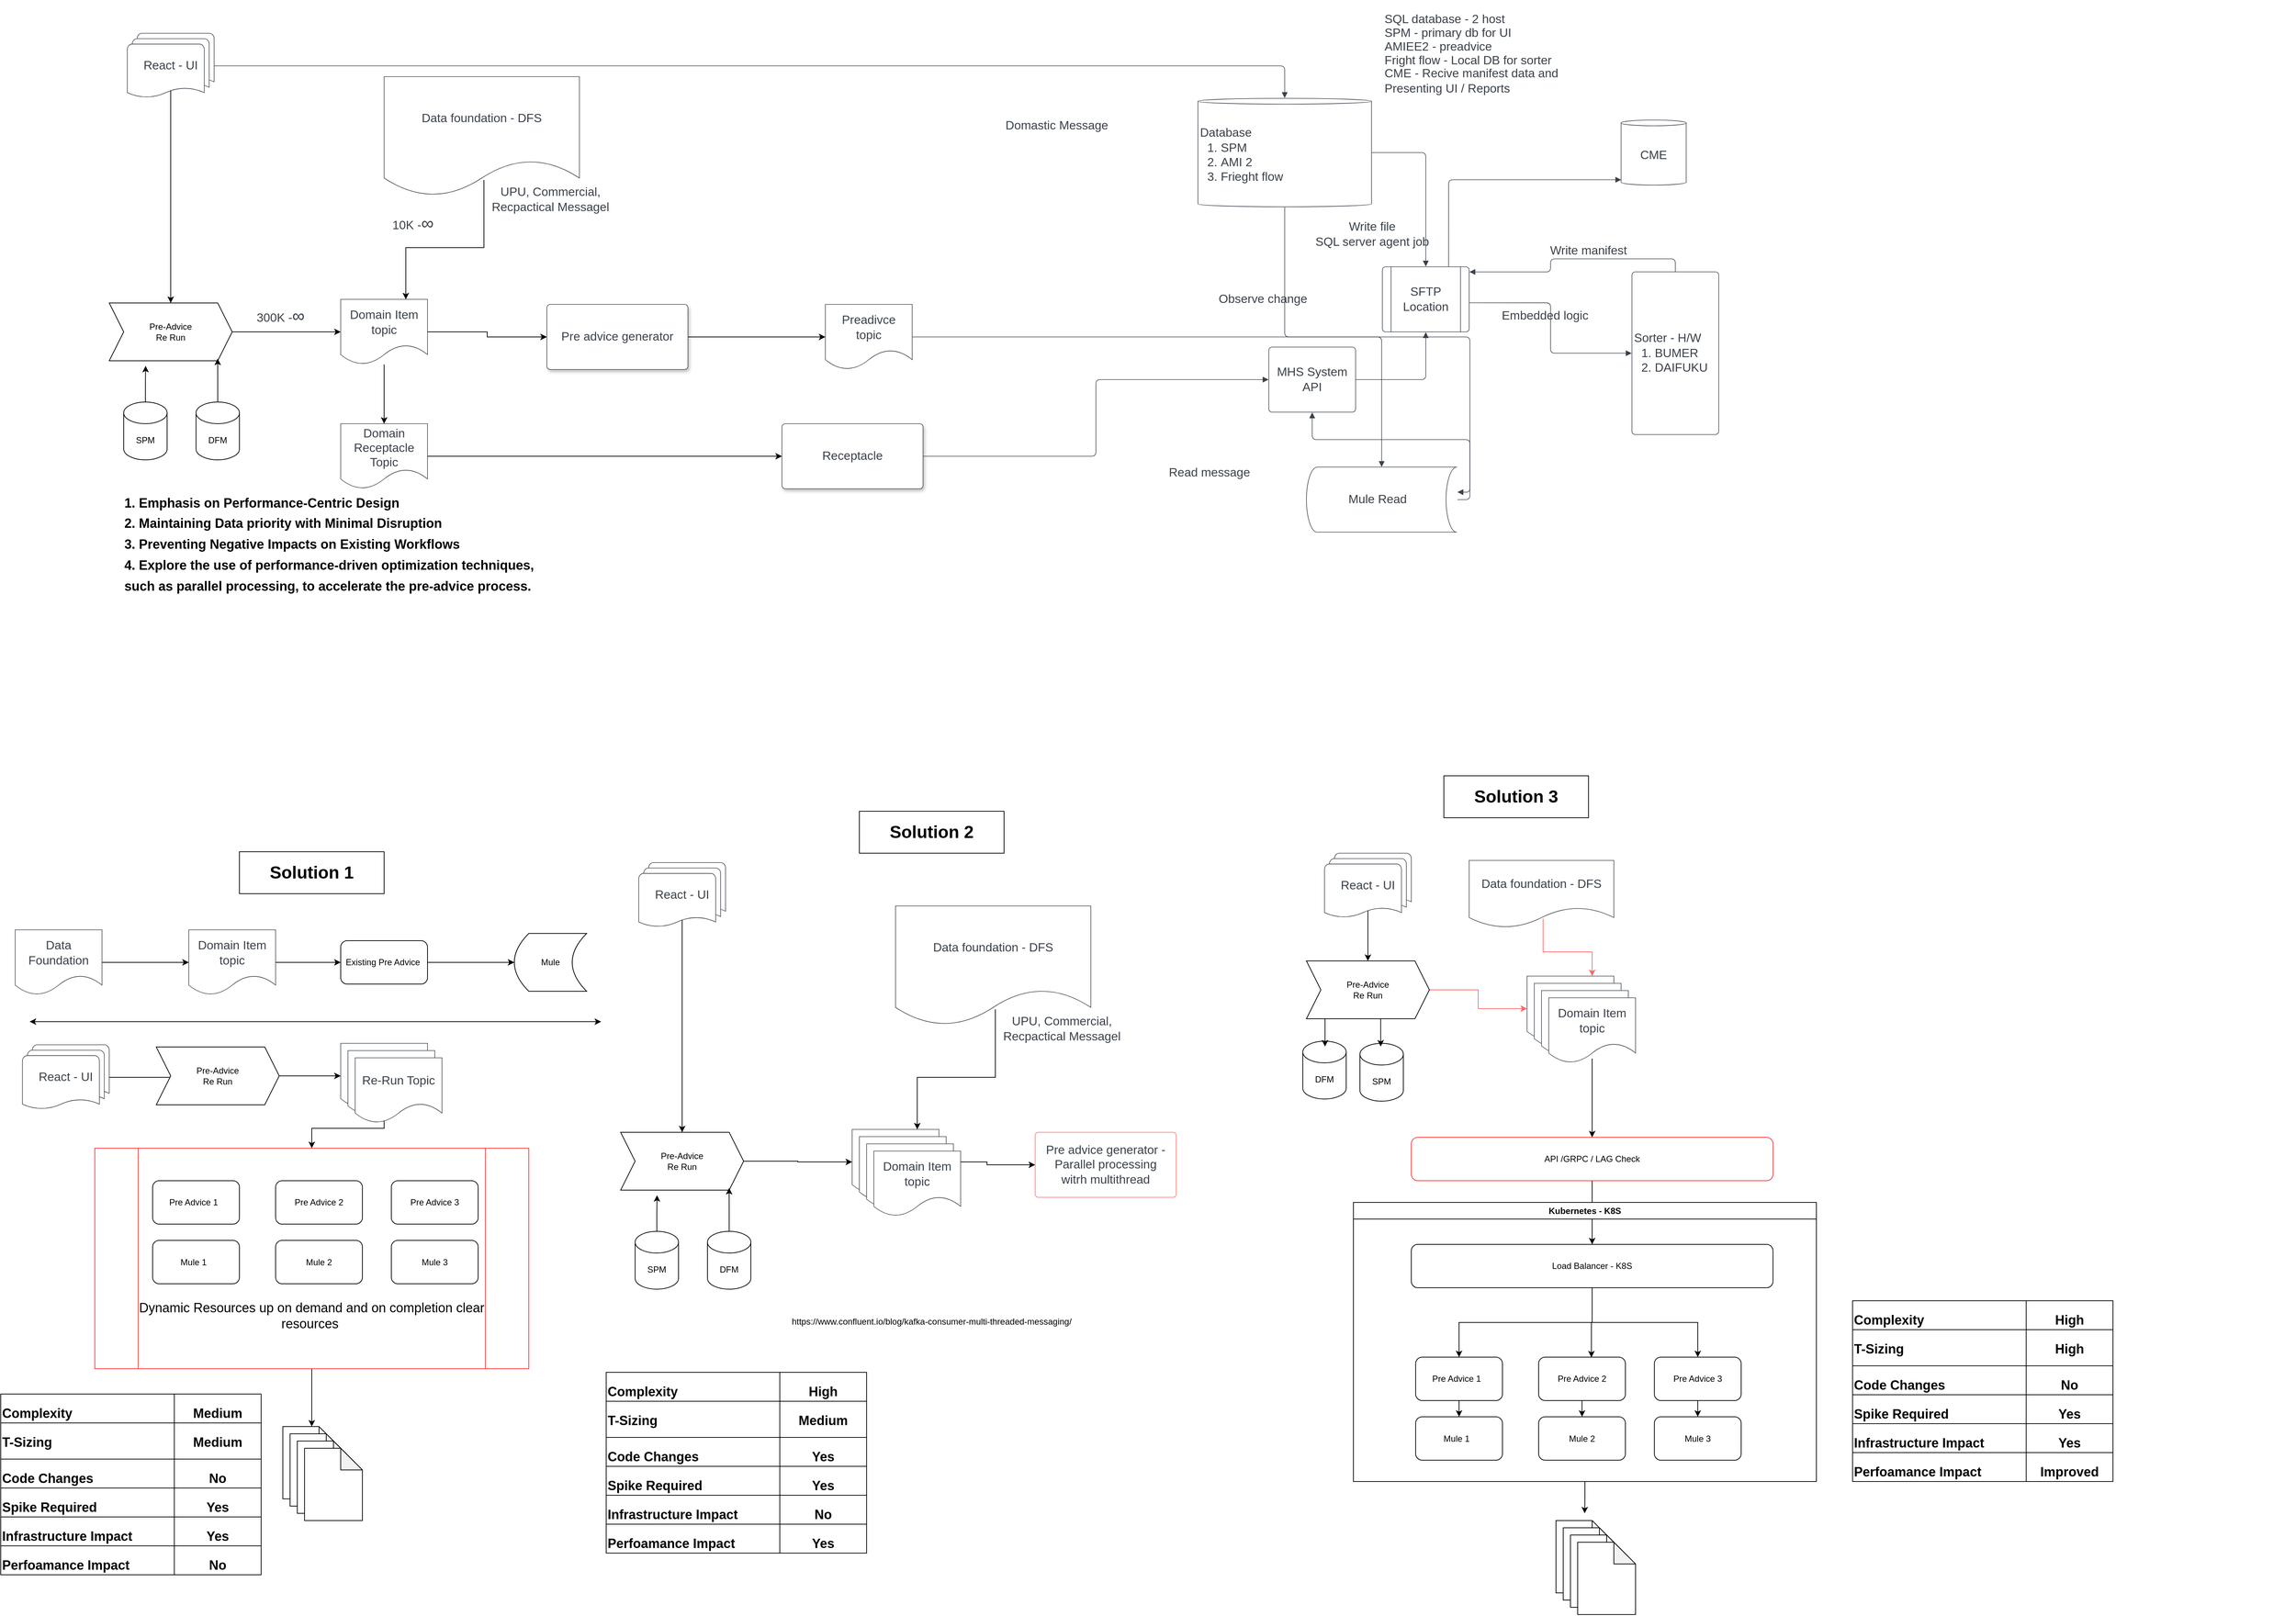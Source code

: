 <mxfile version="22.1.5" type="github">
  <diagram name="Page-1" id="PP38Zq4EwxOuPMHuxJKF">
    <mxGraphModel dx="4114" dy="2214" grid="1" gridSize="10" guides="1" tooltips="1" connect="1" arrows="1" fold="1" page="1" pageScale="1" pageWidth="827" pageHeight="1169" math="0" shadow="0">
      <root>
        <mxCell id="0" />
        <mxCell id="1" parent="0" />
        <mxCell id="4TEHzdO4eRLKmbX1Mf1v-27" style="edgeStyle=orthogonalEdgeStyle;rounded=0;orthogonalLoop=1;jettySize=auto;html=1;entryX=0;entryY=0.5;entryDx=0;entryDy=0;" edge="1" parent="1" source="8E4XFfdHhVGNErtW0jR7-1" target="8E4XFfdHhVGNErtW0jR7-2">
          <mxGeometry relative="1" as="geometry" />
        </mxCell>
        <mxCell id="8E4XFfdHhVGNErtW0jR7-1" value="Pre advice generator " style="html=1;overflow=block;blockSpacing=1;whiteSpace=wrap;fontSize=16.7;fontColor=#3a414a;spacing=9;strokeColor=#3a414a;strokeOpacity=100;rounded=1;absoluteArcSize=1;arcSize=9;strokeWidth=0.8;lucidId=ov5efxBqNZuh;shadow=1;" parent="1" vertex="1">
          <mxGeometry x="-75" y="-582" width="195" height="90" as="geometry" />
        </mxCell>
        <mxCell id="8E4XFfdHhVGNErtW0jR7-2" value="Preadivce topic " style="html=1;overflow=block;blockSpacing=1;whiteSpace=wrap;shape=document;boundedLbl=1;fontSize=16.7;fontColor=#3a414a;spacing=3.8;strokeColor=#3a414a;strokeOpacity=100;rounded=1;absoluteArcSize=1;arcSize=9;strokeWidth=0.8;lucidId=aw5eTfC.VjxO;" parent="1" vertex="1">
          <mxGeometry x="310" y="-582" width="120" height="90" as="geometry" />
        </mxCell>
        <mxCell id="8E4XFfdHhVGNErtW0jR7-4" value="Mule Read" style="html=1;overflow=block;blockSpacing=1;whiteSpace=wrap;shape=cylinder3;boundedLbl=1;size=15;lid=0;direction=south;fontSize=16.7;fontColor=#3a414a;spacing=3.8;strokeColor=#3a414a;strokeOpacity=100;rounded=1;absoluteArcSize=1;arcSize=9;strokeWidth=0.8;lucidId=9w5etWj6Hh_w;" parent="1" vertex="1">
          <mxGeometry x="975" y="-357" width="208" height="90" as="geometry" />
        </mxCell>
        <mxCell id="8E4XFfdHhVGNErtW0jR7-5" value="" style="html=1;jettySize=18;whiteSpace=wrap;fontSize=13;strokeColor=#3a414a;strokeOpacity=100;strokeWidth=0.8;rounded=1;arcSize=12;edgeStyle=orthogonalEdgeStyle;startArrow=none;endArrow=block;endFill=1;exitX=1.003;exitY=0.5;exitPerimeter=0;entryX=-0.002;entryY=0.5;entryPerimeter=0;lucidId=fx5e3WCNF8Y~;" parent="1" source="8E4XFfdHhVGNErtW0jR7-2" target="8E4XFfdHhVGNErtW0jR7-4" edge="1">
          <mxGeometry width="100" height="100" relative="1" as="geometry">
            <Array as="points" />
          </mxGeometry>
        </mxCell>
        <mxCell id="8E4XFfdHhVGNErtW0jR7-7" value="SFTP Location" style="html=1;overflow=block;blockSpacing=1;whiteSpace=wrap;shape=process;fontSize=16.7;fontColor=#3a414a;spacing=3.8;strokeColor=#3a414a;strokeOpacity=100;rounded=1;absoluteArcSize=1;arcSize=9;strokeWidth=0.8;lucidId=2x5eKlkPiKzr;" parent="1" vertex="1">
          <mxGeometry x="1080" y="-634" width="120" height="90" as="geometry" />
        </mxCell>
        <mxCell id="8E4XFfdHhVGNErtW0jR7-8" value="" style="html=1;jettySize=18;whiteSpace=wrap;fontSize=13;strokeColor=#3a414a;strokeOpacity=100;strokeWidth=0.8;rounded=1;arcSize=12;edgeStyle=orthogonalEdgeStyle;startArrow=none;endArrow=block;endFill=1;exitX=0.5;exitY=-0.004;exitPerimeter=0;entryX=0.5;entryY=1.004;entryPerimeter=0;lucidId=ey5evL6GLetg;" parent="1" source="8E4XFfdHhVGNErtW0jR7-4" target="8E4XFfdHhVGNErtW0jR7-34" edge="1">
          <mxGeometry width="100" height="100" relative="1" as="geometry">
            <Array as="points" />
          </mxGeometry>
        </mxCell>
        <mxCell id="8E4XFfdHhVGNErtW0jR7-9" value="Read message" style="html=1;overflow=block;blockSpacing=1;whiteSpace=wrap;fontSize=16.7;fontColor=#3a414a;spacing=3.8;strokeOpacity=0;fillOpacity=0;rounded=1;absoluteArcSize=1;arcSize=9;fillColor=#ffffff;strokeWidth=0.8;lucidId=Hy5evzrloy9l;" parent="1" vertex="1">
          <mxGeometry x="751" y="-372" width="180" height="45" as="geometry" />
        </mxCell>
        <mxCell id="8E4XFfdHhVGNErtW0jR7-10" value="&lt;div style=&quot;display: flex; justify-content: flex-start; text-align: left; align-items: baseline; font-size: 0; line-height: 1.25;margin-top: -2px;&quot;&gt;&lt;span&gt;&lt;span style=&quot;font-size:16.7px;color:#3a414a;&quot;&gt;Sorter - H/W &#xa;&lt;/span&gt;&lt;/span&gt;&lt;/div&gt;&lt;ol style=&quot;margin: 0px; padding-left: 10px;list-style-position: inside; list-style-type:decimal&quot;&gt;&lt;li style=&quot;text-align:left;color:#3a414a;font-size:16.7px;&quot;&gt;&lt;span style=&quot;margin-left: 0px;margin-top: -2px;&quot;&gt;&lt;span style=&quot;font-size:16.7px;color:#3a414a;&quot;&gt;BUMER&lt;/span&gt;&lt;/span&gt;&lt;/li&gt;&lt;li style=&quot;text-align:left;color:#3a414a;font-size:16.7px;&quot;&gt;&lt;span style=&quot;margin-left: 0px;margin-top: -2px;&quot;&gt;&lt;span style=&quot;font-size:16.7px;color:#3a414a;&quot;&gt;DAIFUKU&lt;/span&gt;&lt;/span&gt;&lt;/li&gt;&lt;/ol&gt;" style="html=1;overflow=block;blockSpacing=1;whiteSpace=wrap;fontSize=13;spacing=3.8;strokeColor=#3a414a;strokeOpacity=100;rounded=1;absoluteArcSize=1;arcSize=9;strokeWidth=0.8;lucidId=0y5e.5JO~8ce;" parent="1" vertex="1">
          <mxGeometry x="1425" y="-627" width="120" height="225" as="geometry" />
        </mxCell>
        <mxCell id="8E4XFfdHhVGNErtW0jR7-11" value="" style="html=1;jettySize=18;whiteSpace=wrap;fontSize=13;strokeColor=#3a414a;strokeOpacity=100;strokeWidth=0.8;rounded=1;arcSize=12;edgeStyle=orthogonalEdgeStyle;startArrow=none;endArrow=block;endFill=1;exitX=1.003;exitY=0.553;exitPerimeter=0;entryX=-0.003;entryY=0.5;entryPerimeter=0;lucidId=gz5eu~x-pC2G;" parent="1" source="8E4XFfdHhVGNErtW0jR7-7" target="8E4XFfdHhVGNErtW0jR7-10" edge="1">
          <mxGeometry width="100" height="100" relative="1" as="geometry">
            <Array as="points" />
          </mxGeometry>
        </mxCell>
        <mxCell id="8E4XFfdHhVGNErtW0jR7-12" value="Embedded logic" style="html=1;overflow=block;blockSpacing=1;whiteSpace=wrap;fontSize=16.7;fontColor=#3a414a;spacing=3.8;strokeOpacity=0;fillOpacity=0;rounded=1;absoluteArcSize=1;arcSize=9;fillColor=#ffffff;strokeWidth=0.8;lucidId=rz5ecb~.ydij;" parent="1" vertex="1">
          <mxGeometry x="1215" y="-589" width="180" height="45" as="geometry" />
        </mxCell>
        <mxCell id="8E4XFfdHhVGNErtW0jR7-51" style="edgeStyle=orthogonalEdgeStyle;rounded=0;orthogonalLoop=1;jettySize=auto;html=1;entryX=0.5;entryY=0;entryDx=0;entryDy=0;" parent="1" source="8E4XFfdHhVGNErtW0jR7-13" target="8E4XFfdHhVGNErtW0jR7-29" edge="1">
          <mxGeometry relative="1" as="geometry" />
        </mxCell>
        <mxCell id="8E4XFfdHhVGNErtW0jR7-55" style="edgeStyle=orthogonalEdgeStyle;rounded=0;orthogonalLoop=1;jettySize=auto;html=1;entryX=0;entryY=0.5;entryDx=0;entryDy=0;" parent="1" source="8E4XFfdHhVGNErtW0jR7-13" target="8E4XFfdHhVGNErtW0jR7-1" edge="1">
          <mxGeometry relative="1" as="geometry" />
        </mxCell>
        <mxCell id="8E4XFfdHhVGNErtW0jR7-13" value="Domain Item topic" style="html=1;overflow=block;blockSpacing=1;whiteSpace=wrap;shape=document;boundedLbl=1;fontSize=16.7;fontColor=#3a414a;spacing=3.8;strokeColor=#3a414a;strokeOpacity=100;rounded=1;absoluteArcSize=1;arcSize=9;strokeWidth=0.8;lucidId=YA5erOsEr7SP;" parent="1" vertex="1">
          <mxGeometry x="-360" y="-589" width="120" height="90" as="geometry" />
        </mxCell>
        <mxCell id="8E4XFfdHhVGNErtW0jR7-14" value="&lt;div style=&quot;display: flex; justify-content: flex-start; text-align: left; align-items: baseline; font-size: 0; line-height: 1.25;margin-top: -2px;&quot;&gt;&lt;span&gt;&lt;span style=&quot;font-size:16.7px;color:#3a414a;&quot;&gt;Database&#xa;&lt;/span&gt;&lt;/span&gt;&lt;/div&gt;&lt;ol style=&quot;margin: 0px; padding-left: 10px;list-style-position: inside; list-style-type:decimal&quot;&gt;&lt;li style=&quot;text-align:left;color:#3a414a;font-size:16.7px;&quot;&gt;&lt;span style=&quot;margin-left: 0px;margin-top: -2px;&quot;&gt;&lt;span style=&quot;font-size:16.7px;color:#3a414a;&quot;&gt;SPM&lt;/span&gt;&lt;/span&gt;&lt;/li&gt;&lt;li style=&quot;text-align:left;color:#3a414a;font-size:16.7px;&quot;&gt;&lt;span style=&quot;margin-left: 0px;margin-top: -2px;&quot;&gt;&lt;span style=&quot;font-size:16.7px;color:#3a414a;&quot;&gt;AMI 2&lt;/span&gt;&lt;/span&gt;&lt;/li&gt;&lt;li style=&quot;text-align:left;color:#3a414a;font-size:16.7px;&quot;&gt;&lt;span style=&quot;margin-left: 0px;margin-top: -2px;&quot;&gt;&lt;span style=&quot;font-size:16.7px;color:#3a414a;&quot;&gt;Frieght flow&lt;/span&gt;&lt;/span&gt;&lt;/li&gt;&lt;/ol&gt;" style="html=1;overflow=block;blockSpacing=1;whiteSpace=wrap;shape=cylinder3;size=4;anchorPointDirection=0;boundedLbl=1;fontSize=13;spacing=3.8;strokeColor=#3a414a;strokeOpacity=100;rounded=1;absoluteArcSize=1;arcSize=9;strokeWidth=0.8;lucidId=bB5e400_MwY6;" parent="1" vertex="1">
          <mxGeometry x="825" y="-867" width="240" height="150" as="geometry" />
        </mxCell>
        <mxCell id="8E4XFfdHhVGNErtW0jR7-15" value="" style="html=1;jettySize=18;whiteSpace=wrap;fontSize=13;strokeColor=#3a414a;strokeOpacity=100;strokeWidth=0.8;rounded=1;arcSize=12;edgeStyle=orthogonalEdgeStyle;startArrow=none;endArrow=block;endFill=1;exitX=0.5;exitY=1.003;exitPerimeter=0;entryX=0.385;entryY=-0.004;entryPerimeter=0;lucidId=wB5eUS5Z46fh;" parent="1" source="8E4XFfdHhVGNErtW0jR7-14" target="8E4XFfdHhVGNErtW0jR7-4" edge="1">
          <mxGeometry width="100" height="100" relative="1" as="geometry">
            <Array as="points" />
          </mxGeometry>
        </mxCell>
        <mxCell id="8E4XFfdHhVGNErtW0jR7-43" style="edgeStyle=orthogonalEdgeStyle;rounded=0;orthogonalLoop=1;jettySize=auto;html=1;exitX=0.5;exitY=0.88;exitDx=0;exitDy=0;exitPerimeter=0;" parent="1" source="8E4XFfdHhVGNErtW0jR7-16" target="8E4XFfdHhVGNErtW0jR7-42" edge="1">
          <mxGeometry relative="1" as="geometry" />
        </mxCell>
        <mxCell id="8E4XFfdHhVGNErtW0jR7-16" value="React - UI " style="html=1;overflow=block;blockSpacing=1;whiteSpace=wrap;shape=mxgraph.flowchart.multi-document;fontSize=16.7;fontColor=#3a414a;spacing=3.8;strokeColor=#3a414a;strokeOpacity=100;rounded=1;absoluteArcSize=1;arcSize=9;strokeWidth=0.8;lucidId=zC5eoYPSfuPi;" parent="1" vertex="1">
          <mxGeometry x="-655" y="-957" width="120" height="90" as="geometry" />
        </mxCell>
        <mxCell id="8E4XFfdHhVGNErtW0jR7-17" value="" style="html=1;jettySize=18;whiteSpace=wrap;fontSize=13;strokeColor=#3a414a;strokeOpacity=100;strokeWidth=0.8;rounded=1;arcSize=12;edgeStyle=orthogonalEdgeStyle;startArrow=none;endArrow=block;endFill=1;exitX=1.003;exitY=0.501;exitPerimeter=0;entryX=0.5;entryY=-0.003;entryPerimeter=0;lucidId=VC5enKT0bhdx;" parent="1" source="8E4XFfdHhVGNErtW0jR7-16" target="8E4XFfdHhVGNErtW0jR7-14" edge="1">
          <mxGeometry width="100" height="100" relative="1" as="geometry">
            <Array as="points" />
          </mxGeometry>
        </mxCell>
        <mxCell id="8E4XFfdHhVGNErtW0jR7-19" value="Observe change " style="html=1;overflow=block;blockSpacing=1;whiteSpace=wrap;fontSize=16.7;fontColor=#3a414a;spacing=3.8;strokeOpacity=0;fillOpacity=0;rounded=1;absoluteArcSize=1;arcSize=9;fillColor=#ffffff;strokeWidth=0.8;lucidId=BD5eW.u-jP0E;" parent="1" vertex="1">
          <mxGeometry x="825" y="-612" width="180" height="45" as="geometry" />
        </mxCell>
        <mxCell id="8E4XFfdHhVGNErtW0jR7-52" style="edgeStyle=orthogonalEdgeStyle;rounded=0;orthogonalLoop=1;jettySize=auto;html=1;entryX=0.75;entryY=0;entryDx=0;entryDy=0;exitX=0.511;exitY=0.867;exitDx=0;exitDy=0;exitPerimeter=0;" parent="1" source="8E4XFfdHhVGNErtW0jR7-20" target="8E4XFfdHhVGNErtW0jR7-13" edge="1">
          <mxGeometry relative="1" as="geometry" />
        </mxCell>
        <mxCell id="8E4XFfdHhVGNErtW0jR7-20" value="Data foundation - DFS" style="html=1;overflow=block;blockSpacing=1;whiteSpace=wrap;shape=document;boundedLbl=1;fontSize=16.7;fontColor=#3a414a;spacing=3.8;strokeColor=#3a414a;strokeOpacity=100;rounded=1;absoluteArcSize=1;arcSize=9;strokeWidth=0.8;lucidId=YD5e0e2hxcVJ;" parent="1" vertex="1">
          <mxGeometry x="-300" y="-897" width="270" height="165" as="geometry" />
        </mxCell>
        <mxCell id="8E4XFfdHhVGNErtW0jR7-22" value="&lt;div style=&quot;display: flex; justify-content: flex-start; text-align: left; align-items: baseline; font-size: 0; line-height: 1.25;margin-top: -2px;&quot;&gt;&lt;span&gt;&lt;span style=&quot;font-size:16.7px;color:#3a414a;&quot;&gt;SQL database - 2 host &#xa;&lt;/span&gt;&lt;/span&gt;&lt;/div&gt;&lt;div style=&quot;display: flex; justify-content: flex-start; text-align: left; align-items: baseline; font-size: 0; line-height: 1.25;margin-top: -2px;&quot;&gt;&lt;span&gt;&lt;span style=&quot;font-size:16.7px;color:#3a414a;&quot;&gt;SPM - primary db for UI&#xa;&lt;/span&gt;&lt;/span&gt;&lt;/div&gt;&lt;div style=&quot;display: flex; justify-content: flex-start; text-align: left; align-items: baseline; font-size: 0; line-height: 1.25;margin-top: -2px;&quot;&gt;&lt;span&gt;&lt;span style=&quot;font-size:16.7px;color:#3a414a;&quot;&gt;AMIEE2 - preadvice&#xa;&lt;/span&gt;&lt;/span&gt;&lt;/div&gt;&lt;div style=&quot;display: flex; justify-content: flex-start; text-align: left; align-items: baseline; font-size: 0; line-height: 1.25;margin-top: -2px;&quot;&gt;&lt;span&gt;&lt;span style=&quot;font-size:16.7px;color:#3a414a;&quot;&gt;Fright flow - Local DB for sorter &#xa;&lt;/span&gt;&lt;/span&gt;&lt;/div&gt;&lt;div style=&quot;display: flex; justify-content: flex-start; text-align: left; align-items: baseline; font-size: 0; line-height: 1.25;margin-top: -2px;&quot;&gt;&lt;span&gt;&lt;span style=&quot;font-size:16.7px;color:#3a414a;&quot;&gt;CME - Recive manifest data and  Presenting UI / Reports &lt;/span&gt;&lt;/span&gt;&lt;/div&gt;" style="html=1;overflow=block;blockSpacing=1;whiteSpace=wrap;fontSize=13;spacing=3.8;verticalAlign=middle;strokeOpacity=0;fillOpacity=0;rounded=1;absoluteArcSize=1;arcSize=9;fillColor=#ffffff;strokeWidth=0.8;lucidId=nSlf-q0dAu6r;" parent="1" vertex="1">
          <mxGeometry x="1080" y="-1002" width="285" height="150" as="geometry" />
        </mxCell>
        <mxCell id="8E4XFfdHhVGNErtW0jR7-23" value="" style="html=1;jettySize=18;whiteSpace=wrap;fontSize=13;strokeColor=#3a414a;strokeOpacity=100;strokeWidth=0.8;rounded=1;arcSize=12;edgeStyle=orthogonalEdgeStyle;startArrow=none;endArrow=block;endFill=1;exitX=1.002;exitY=0.5;exitPerimeter=0;entryX=0.5;entryY=-0.004;entryPerimeter=0;lucidId=v0lfm7Tm-E4Z;" parent="1" source="8E4XFfdHhVGNErtW0jR7-14" target="8E4XFfdHhVGNErtW0jR7-7" edge="1">
          <mxGeometry width="100" height="100" relative="1" as="geometry">
            <Array as="points" />
          </mxGeometry>
        </mxCell>
        <mxCell id="8E4XFfdHhVGNErtW0jR7-24" value="Write file  &#xa;SQL server agent job" style="html=1;overflow=block;blockSpacing=1;whiteSpace=wrap;fontSize=16.7;fontColor=#3a414a;spacing=3.8;strokeOpacity=0;fillOpacity=0;rounded=1;absoluteArcSize=1;arcSize=9;fillColor=#ffffff;strokeWidth=0.8;lucidId=10lfHabfMjDy;" parent="1" vertex="1">
          <mxGeometry x="976" y="-703" width="180" height="48" as="geometry" />
        </mxCell>
        <mxCell id="8E4XFfdHhVGNErtW0jR7-25" value="" style="html=1;jettySize=18;whiteSpace=wrap;fontSize=13;strokeColor=#3a414a;strokeOpacity=100;strokeWidth=0.8;rounded=1;arcSize=12;edgeStyle=orthogonalEdgeStyle;startArrow=none;endArrow=block;endFill=1;exitX=0.5;exitY=-0.002;exitPerimeter=0;entryX=1.003;entryY=0.079;entryPerimeter=0;lucidId=O1lfR-fPSDEz;" parent="1" source="8E4XFfdHhVGNErtW0jR7-10" target="8E4XFfdHhVGNErtW0jR7-7" edge="1">
          <mxGeometry width="100" height="100" relative="1" as="geometry">
            <Array as="points" />
          </mxGeometry>
        </mxCell>
        <mxCell id="8E4XFfdHhVGNErtW0jR7-26" value="Write manifest" style="html=1;overflow=block;blockSpacing=1;whiteSpace=wrap;fontSize=16.7;fontColor=#3a414a;spacing=3.8;strokeOpacity=0;fillOpacity=0;rounded=1;absoluteArcSize=1;arcSize=9;fillColor=#ffffff;strokeWidth=0.8;lucidId=41lfrr1tX7K4;" parent="1" vertex="1">
          <mxGeometry x="1275" y="-679" width="180" height="45" as="geometry" />
        </mxCell>
        <mxCell id="8E4XFfdHhVGNErtW0jR7-27" value="CME" style="html=1;overflow=block;blockSpacing=1;whiteSpace=wrap;shape=cylinder3;size=4;anchorPointDirection=0;boundedLbl=1;fontSize=16.7;fontColor=#3a414a;spacing=3.8;strokeColor=#3a414a;strokeOpacity=100;rounded=1;absoluteArcSize=1;arcSize=9;strokeWidth=0.8;lucidId=l3lfto-d7M.-;" parent="1" vertex="1">
          <mxGeometry x="1410" y="-837" width="90" height="90" as="geometry" />
        </mxCell>
        <mxCell id="8E4XFfdHhVGNErtW0jR7-28" value="" style="html=1;jettySize=18;whiteSpace=wrap;fontSize=13;strokeColor=#3a414a;strokeOpacity=100;strokeWidth=0.8;rounded=1;arcSize=12;edgeStyle=orthogonalEdgeStyle;startArrow=none;endArrow=block;endFill=1;exitX=0.763;exitY=-0.004;exitPerimeter=0;entryX=0.002;entryY=0.918;entryPerimeter=0;lucidId=v3lfMF5wnOQM;" parent="1" source="8E4XFfdHhVGNErtW0jR7-7" target="8E4XFfdHhVGNErtW0jR7-27" edge="1">
          <mxGeometry width="100" height="100" relative="1" as="geometry">
            <Array as="points" />
          </mxGeometry>
        </mxCell>
        <mxCell id="4TEHzdO4eRLKmbX1Mf1v-25" style="edgeStyle=orthogonalEdgeStyle;rounded=0;orthogonalLoop=1;jettySize=auto;html=1;entryX=0;entryY=0.5;entryDx=0;entryDy=0;" edge="1" parent="1" source="8E4XFfdHhVGNErtW0jR7-29" target="8E4XFfdHhVGNErtW0jR7-31">
          <mxGeometry relative="1" as="geometry" />
        </mxCell>
        <mxCell id="8E4XFfdHhVGNErtW0jR7-29" value="Domain Receptacle Topic" style="html=1;overflow=block;blockSpacing=1;whiteSpace=wrap;shape=document;boundedLbl=1;fontSize=16.7;fontColor=#3a414a;spacing=3.8;strokeColor=#3a414a;strokeOpacity=100;rounded=1;absoluteArcSize=1;arcSize=9;strokeWidth=0.8;lucidId=UyejsGEzXOut;" parent="1" vertex="1">
          <mxGeometry x="-360" y="-417" width="120" height="90" as="geometry" />
        </mxCell>
        <mxCell id="8E4XFfdHhVGNErtW0jR7-31" value="Receptacle" style="html=1;overflow=block;blockSpacing=1;whiteSpace=wrap;fontSize=16.7;fontColor=#3a414a;spacing=9;strokeColor=#3a414a;strokeOpacity=100;rounded=1;absoluteArcSize=1;arcSize=9;strokeWidth=0.8;lucidId=xAejANO0ATw7;shadow=1;" parent="1" vertex="1">
          <mxGeometry x="250" y="-417" width="195" height="90" as="geometry" />
        </mxCell>
        <mxCell id="8E4XFfdHhVGNErtW0jR7-33" value="" style="html=1;jettySize=18;whiteSpace=wrap;fontSize=13;strokeColor=#3a414a;strokeOpacity=100;strokeWidth=0.8;rounded=1;arcSize=12;edgeStyle=orthogonalEdgeStyle;startArrow=none;endArrow=block;endFill=1;exitX=1.002;exitY=0.5;exitPerimeter=0;entryX=-0.003;entryY=0.5;entryPerimeter=0;lucidId=lMejM9bqpDeY;" parent="1" source="8E4XFfdHhVGNErtW0jR7-31" target="8E4XFfdHhVGNErtW0jR7-34" edge="1">
          <mxGeometry width="100" height="100" relative="1" as="geometry">
            <Array as="points" />
          </mxGeometry>
        </mxCell>
        <mxCell id="8E4XFfdHhVGNErtW0jR7-34" value="MHS System API" style="html=1;overflow=block;blockSpacing=1;whiteSpace=wrap;fontSize=16.7;fontColor=#3a414a;spacing=3.8;strokeColor=#3a414a;strokeOpacity=100;rounded=1;absoluteArcSize=1;arcSize=9;strokeWidth=0.8;lucidId=vNejwyjtXitL;" parent="1" vertex="1">
          <mxGeometry x="923" y="-523" width="120" height="90" as="geometry" />
        </mxCell>
        <mxCell id="8E4XFfdHhVGNErtW0jR7-35" value="" style="html=1;jettySize=18;whiteSpace=wrap;fontSize=13;strokeColor=#3a414a;strokeOpacity=100;strokeWidth=0.8;rounded=1;arcSize=12;edgeStyle=orthogonalEdgeStyle;startArrow=none;endArrow=block;endFill=1;exitX=1.003;exitY=0.5;exitPerimeter=0;entryX=0.5;entryY=1.004;entryPerimeter=0;lucidId=TNejhMxC5.EA;" parent="1" source="8E4XFfdHhVGNErtW0jR7-34" target="8E4XFfdHhVGNErtW0jR7-7" edge="1">
          <mxGeometry width="100" height="100" relative="1" as="geometry">
            <Array as="points" />
          </mxGeometry>
        </mxCell>
        <mxCell id="8E4XFfdHhVGNErtW0jR7-36" value="UPU, Commercial, Recpactical Messagel" style="html=1;overflow=block;blockSpacing=1;whiteSpace=wrap;fontSize=16.7;fontColor=#3a414a;spacing=3.8;strokeOpacity=0;fillOpacity=0;rounded=1;absoluteArcSize=1;arcSize=9;fillColor=#ffffff;strokeWidth=0.8;lucidId=e4Zu2d9ZfXiu;" parent="1" vertex="1">
          <mxGeometry x="-160" y="-751" width="180" height="48" as="geometry" />
        </mxCell>
        <mxCell id="8E4XFfdHhVGNErtW0jR7-40" value="Domastic Message" style="html=1;overflow=block;blockSpacing=1;whiteSpace=wrap;fontSize=16.7;fontColor=#3a414a;spacing=3.8;strokeOpacity=0;fillOpacity=0;rounded=1;absoluteArcSize=1;arcSize=9;fillColor=#ffffff;strokeWidth=0.8;lucidId=Va_w-jF-kCf5;" parent="1" vertex="1">
          <mxGeometry x="540" y="-852" width="180" height="45" as="geometry" />
        </mxCell>
        <mxCell id="8E4XFfdHhVGNErtW0jR7-49" style="edgeStyle=orthogonalEdgeStyle;rounded=0;orthogonalLoop=1;jettySize=auto;html=1;exitX=1;exitY=0.5;exitDx=0;exitDy=0;entryX=0;entryY=0.5;entryDx=0;entryDy=0;" parent="1" source="8E4XFfdHhVGNErtW0jR7-42" target="8E4XFfdHhVGNErtW0jR7-13" edge="1">
          <mxGeometry relative="1" as="geometry" />
        </mxCell>
        <mxCell id="8E4XFfdHhVGNErtW0jR7-42" value="Pre-Advice&lt;br&gt;Re Run" style="shape=step;perimeter=stepPerimeter;whiteSpace=wrap;html=1;fixedSize=1;" parent="1" vertex="1">
          <mxGeometry x="-680" y="-584" width="170" height="80" as="geometry" />
        </mxCell>
        <mxCell id="8E4XFfdHhVGNErtW0jR7-47" style="edgeStyle=orthogonalEdgeStyle;rounded=0;orthogonalLoop=1;jettySize=auto;html=1;exitX=0.5;exitY=0;exitDx=0;exitDy=0;exitPerimeter=0;" parent="1" source="8E4XFfdHhVGNErtW0jR7-44" edge="1">
          <mxGeometry relative="1" as="geometry">
            <mxPoint x="-629.667" y="-497" as="targetPoint" />
          </mxGeometry>
        </mxCell>
        <mxCell id="8E4XFfdHhVGNErtW0jR7-44" value="SPM" style="shape=cylinder3;whiteSpace=wrap;html=1;boundedLbl=1;backgroundOutline=1;size=15;" parent="1" vertex="1">
          <mxGeometry x="-660" y="-447" width="60" height="80" as="geometry" />
        </mxCell>
        <mxCell id="8E4XFfdHhVGNErtW0jR7-45" value="DFM" style="shape=cylinder3;whiteSpace=wrap;html=1;boundedLbl=1;backgroundOutline=1;size=15;" parent="1" vertex="1">
          <mxGeometry x="-560" y="-447" width="60" height="80" as="geometry" />
        </mxCell>
        <mxCell id="8E4XFfdHhVGNErtW0jR7-48" style="edgeStyle=orthogonalEdgeStyle;rounded=0;orthogonalLoop=1;jettySize=auto;html=1;entryX=0.882;entryY=0.963;entryDx=0;entryDy=0;entryPerimeter=0;" parent="1" source="8E4XFfdHhVGNErtW0jR7-45" target="8E4XFfdHhVGNErtW0jR7-42" edge="1">
          <mxGeometry relative="1" as="geometry" />
        </mxCell>
        <mxCell id="8E4XFfdHhVGNErtW0jR7-50" value="10K -&lt;font style=&quot;font-size: 24px;&quot;&gt;∞&lt;/font&gt;" style="html=1;overflow=block;blockSpacing=1;whiteSpace=wrap;fontSize=16.7;fontColor=#3a414a;spacing=3.8;strokeOpacity=0;fillOpacity=0;rounded=1;absoluteArcSize=1;arcSize=9;fillColor=#ffffff;strokeWidth=0.8;lucidId=D4ZuQCpiBJPO;" parent="1" vertex="1">
          <mxGeometry x="-350" y="-717" width="180" height="45" as="geometry" />
        </mxCell>
        <mxCell id="8E4XFfdHhVGNErtW0jR7-53" value="300K -&lt;font style=&quot;border-color: var(--border-color); font-size: 24px;&quot;&gt;∞&lt;/font&gt;" style="html=1;overflow=block;blockSpacing=1;whiteSpace=wrap;fontSize=16.7;fontColor=#3a414a;spacing=3.8;strokeOpacity=0;fillOpacity=0;rounded=1;absoluteArcSize=1;arcSize=9;fillColor=#ffffff;strokeWidth=0.8;lucidId=D4ZuQCpiBJPO;" parent="1" vertex="1">
          <mxGeometry x="-513" y="-589" width="140" height="45" as="geometry" />
        </mxCell>
        <mxCell id="8E4XFfdHhVGNErtW0jR7-54" value="&lt;h1 style=&quot;border: 0px; font-variant-numeric: inherit; font-variant-east-asian: inherit; font-variant-alternates: inherit; font-variant-position: inherit; font-stretch: inherit; line-height: inherit; font-family: Aptos, Aptos_EmbeddedFont, Aptos_MSFontService, Calibri, Helvetica, sans-serif; font-optical-sizing: inherit; font-kerning: inherit; font-feature-settings: inherit; font-variation-settings: inherit; margin: 0px; padding: 0px; vertical-align: baseline; text-align: start; background-color: rgb(255, 255, 255);&quot;&gt;&lt;font style=&quot;font-size: 18px;&quot;&gt;1. Emphasis on Performance-Centric Design&lt;/font&gt;&lt;/h1&gt;&lt;h1 style=&quot;border: 0px; font-variant-numeric: inherit; font-variant-east-asian: inherit; font-variant-alternates: inherit; font-variant-position: inherit; font-stretch: inherit; line-height: inherit; font-family: Aptos, Aptos_EmbeddedFont, Aptos_MSFontService, Calibri, Helvetica, sans-serif; font-optical-sizing: inherit; font-kerning: inherit; font-feature-settings: inherit; font-variation-settings: inherit; margin: 0px; padding: 0px; vertical-align: baseline; text-align: start; background-color: rgb(255, 255, 255);&quot;&gt;&lt;font style=&quot;font-size: 18px;&quot;&gt;2. Maintaining Data priority with Minimal Disruption&lt;/font&gt;&lt;/h1&gt;&lt;h1 style=&quot;border: 0px; font-variant-numeric: inherit; font-variant-east-asian: inherit; font-variant-alternates: inherit; font-variant-position: inherit; font-stretch: inherit; line-height: inherit; font-family: Aptos, Aptos_EmbeddedFont, Aptos_MSFontService, Calibri, Helvetica, sans-serif; font-optical-sizing: inherit; font-kerning: inherit; font-feature-settings: inherit; font-variation-settings: inherit; margin: 0px; padding: 0px; vertical-align: baseline; text-align: start; background-color: rgb(255, 255, 255);&quot;&gt;&lt;font style=&quot;font-size: 18px;&quot;&gt;3. Preventing Negative Impacts on Existing Workflows&lt;/font&gt;&lt;/h1&gt;&lt;h1 style=&quot;border: 0px; font-variant-numeric: inherit; font-variant-east-asian: inherit; font-variant-alternates: inherit; font-variant-position: inherit; font-stretch: inherit; line-height: inherit; font-family: Aptos, Aptos_EmbeddedFont, Aptos_MSFontService, Calibri, Helvetica, sans-serif; font-optical-sizing: inherit; font-kerning: inherit; font-feature-settings: inherit; font-variation-settings: inherit; margin: 0px; padding: 0px; vertical-align: baseline; text-align: start; background-color: rgb(255, 255, 255);&quot;&gt;&lt;font style=&quot;font-size: 18px;&quot;&gt;4. Explore the use of performance-driven optimization techniques, such as parallel processing, to accelerate the&amp;nbsp;pre-advice&amp;nbsp;process.&lt;/font&gt;&lt;/h1&gt;" style="text;html=1;strokeColor=none;fillColor=none;align=center;verticalAlign=middle;whiteSpace=wrap;rounded=0;" parent="1" vertex="1">
          <mxGeometry x="-660" y="-327" width="610" height="150" as="geometry" />
        </mxCell>
        <mxCell id="8E4XFfdHhVGNErtW0jR7-63" style="edgeStyle=orthogonalEdgeStyle;rounded=0;orthogonalLoop=1;jettySize=auto;html=1;" parent="1" source="8E4XFfdHhVGNErtW0jR7-56" edge="1">
          <mxGeometry relative="1" as="geometry">
            <mxPoint x="-120" y="328" as="targetPoint" />
          </mxGeometry>
        </mxCell>
        <mxCell id="8E4XFfdHhVGNErtW0jR7-56" value="Existing Pre Advice&amp;nbsp;" style="rounded=1;whiteSpace=wrap;html=1;" parent="1" vertex="1">
          <mxGeometry x="-360" y="298" width="120" height="60" as="geometry" />
        </mxCell>
        <mxCell id="8E4XFfdHhVGNErtW0jR7-61" style="edgeStyle=orthogonalEdgeStyle;rounded=0;orthogonalLoop=1;jettySize=auto;html=1;entryX=0;entryY=0.5;entryDx=0;entryDy=0;" parent="1" source="8E4XFfdHhVGNErtW0jR7-58" target="8E4XFfdHhVGNErtW0jR7-56" edge="1">
          <mxGeometry relative="1" as="geometry" />
        </mxCell>
        <mxCell id="8E4XFfdHhVGNErtW0jR7-58" value="Domain Item topic" style="html=1;overflow=block;blockSpacing=1;whiteSpace=wrap;shape=document;boundedLbl=1;fontSize=16.7;fontColor=#3a414a;spacing=3.8;strokeColor=#3a414a;strokeOpacity=100;rounded=1;absoluteArcSize=1;arcSize=9;strokeWidth=0.8;lucidId=YA5erOsEr7SP;" parent="1" vertex="1">
          <mxGeometry x="-570" y="283" width="120" height="90" as="geometry" />
        </mxCell>
        <mxCell id="8E4XFfdHhVGNErtW0jR7-60" style="edgeStyle=orthogonalEdgeStyle;rounded=0;orthogonalLoop=1;jettySize=auto;html=1;entryX=0;entryY=0.5;entryDx=0;entryDy=0;" parent="1" source="8E4XFfdHhVGNErtW0jR7-59" target="8E4XFfdHhVGNErtW0jR7-58" edge="1">
          <mxGeometry relative="1" as="geometry" />
        </mxCell>
        <mxCell id="8E4XFfdHhVGNErtW0jR7-59" value="Data Foundation" style="html=1;overflow=block;blockSpacing=1;whiteSpace=wrap;shape=document;boundedLbl=1;fontSize=16.7;fontColor=#3a414a;spacing=3.8;strokeColor=#3a414a;strokeOpacity=100;rounded=1;absoluteArcSize=1;arcSize=9;strokeWidth=0.8;lucidId=YA5erOsEr7SP;" parent="1" vertex="1">
          <mxGeometry x="-810" y="283" width="120" height="90" as="geometry" />
        </mxCell>
        <mxCell id="8E4XFfdHhVGNErtW0jR7-62" value="Mule" style="shape=dataStorage;whiteSpace=wrap;html=1;fixedSize=1;" parent="1" vertex="1">
          <mxGeometry x="-120" y="288" width="100" height="80" as="geometry" />
        </mxCell>
        <mxCell id="8E4XFfdHhVGNErtW0jR7-66" style="edgeStyle=orthogonalEdgeStyle;rounded=0;orthogonalLoop=1;jettySize=auto;html=1;" parent="1" source="8E4XFfdHhVGNErtW0jR7-64" edge="1">
          <mxGeometry relative="1" as="geometry">
            <mxPoint x="-570" y="487" as="targetPoint" />
          </mxGeometry>
        </mxCell>
        <mxCell id="8E4XFfdHhVGNErtW0jR7-64" value="React - UI " style="html=1;overflow=block;blockSpacing=1;whiteSpace=wrap;shape=mxgraph.flowchart.multi-document;fontSize=16.7;fontColor=#3a414a;spacing=3.8;strokeColor=#3a414a;strokeOpacity=100;rounded=1;absoluteArcSize=1;arcSize=9;strokeWidth=0.8;lucidId=zC5eoYPSfuPi;" parent="1" vertex="1">
          <mxGeometry x="-800" y="442" width="120" height="90" as="geometry" />
        </mxCell>
        <mxCell id="8E4XFfdHhVGNErtW0jR7-72" style="edgeStyle=orthogonalEdgeStyle;rounded=0;orthogonalLoop=1;jettySize=auto;html=1;entryX=0.5;entryY=0;entryDx=0;entryDy=0;" parent="1" source="8E4XFfdHhVGNErtW0jR7-65" target="8E4XFfdHhVGNErtW0jR7-71" edge="1">
          <mxGeometry relative="1" as="geometry" />
        </mxCell>
        <mxCell id="8E4XFfdHhVGNErtW0jR7-65" value="Re-Run Topic" style="html=1;overflow=block;blockSpacing=1;whiteSpace=wrap;shape=document;boundedLbl=1;fontSize=16.7;fontColor=#3a414a;spacing=3.8;strokeColor=#3a414a;strokeOpacity=100;rounded=1;absoluteArcSize=1;arcSize=9;strokeWidth=0.8;lucidId=YA5erOsEr7SP;" parent="1" vertex="1">
          <mxGeometry x="-360" y="440" width="120" height="90" as="geometry" />
        </mxCell>
        <mxCell id="8E4XFfdHhVGNErtW0jR7-68" style="edgeStyle=orthogonalEdgeStyle;rounded=0;orthogonalLoop=1;jettySize=auto;html=1;entryX=0;entryY=0.5;entryDx=0;entryDy=0;" parent="1" source="8E4XFfdHhVGNErtW0jR7-67" target="8E4XFfdHhVGNErtW0jR7-65" edge="1">
          <mxGeometry relative="1" as="geometry" />
        </mxCell>
        <mxCell id="8E4XFfdHhVGNErtW0jR7-67" value="Pre-Advice&lt;br&gt;Re Run" style="shape=step;perimeter=stepPerimeter;whiteSpace=wrap;html=1;fixedSize=1;" parent="1" vertex="1">
          <mxGeometry x="-615" y="445" width="170" height="80" as="geometry" />
        </mxCell>
        <mxCell id="8E4XFfdHhVGNErtW0jR7-69" value="&lt;h1&gt;Solution 1&lt;/h1&gt;" style="rounded=0;whiteSpace=wrap;html=1;" parent="1" vertex="1">
          <mxGeometry x="-500" y="175" width="200" height="58" as="geometry" />
        </mxCell>
        <mxCell id="8E4XFfdHhVGNErtW0jR7-70" value="" style="endArrow=classic;startArrow=classic;html=1;rounded=0;" parent="1" edge="1">
          <mxGeometry width="50" height="50" relative="1" as="geometry">
            <mxPoint x="-790" y="410" as="sourcePoint" />
            <mxPoint y="410" as="targetPoint" />
          </mxGeometry>
        </mxCell>
        <mxCell id="8E4XFfdHhVGNErtW0jR7-112" style="edgeStyle=orthogonalEdgeStyle;rounded=0;orthogonalLoop=1;jettySize=auto;html=1;" parent="1" source="8E4XFfdHhVGNErtW0jR7-71" edge="1">
          <mxGeometry relative="1" as="geometry">
            <mxPoint x="-400" y="970" as="targetPoint" />
          </mxGeometry>
        </mxCell>
        <mxCell id="8E4XFfdHhVGNErtW0jR7-71" value="&lt;br&gt;&lt;br&gt;&lt;br&gt;&lt;br&gt;&lt;br&gt;&lt;br&gt;&lt;br&gt;&lt;br&gt;&lt;br&gt;&lt;br&gt;&lt;br&gt;&lt;font style=&quot;font-size: 18px;&quot;&gt;Dynamic Resources up on demand and on completion clear resources&amp;nbsp;&lt;/font&gt;" style="shape=process;whiteSpace=wrap;html=1;backgroundOutline=1;strokeColor=#FF3333;" parent="1" vertex="1">
          <mxGeometry x="-700" y="585" width="600" height="305" as="geometry" />
        </mxCell>
        <mxCell id="8E4XFfdHhVGNErtW0jR7-73" value="Pre Advice 1&amp;nbsp;&amp;nbsp;" style="rounded=1;whiteSpace=wrap;html=1;" parent="1" vertex="1">
          <mxGeometry x="-620" y="630" width="120" height="60" as="geometry" />
        </mxCell>
        <mxCell id="8E4XFfdHhVGNErtW0jR7-74" value="Pre Advice 2" style="rounded=1;whiteSpace=wrap;html=1;" parent="1" vertex="1">
          <mxGeometry x="-450" y="630" width="120" height="60" as="geometry" />
        </mxCell>
        <mxCell id="8E4XFfdHhVGNErtW0jR7-75" value="Pre Advice 3" style="rounded=1;whiteSpace=wrap;html=1;" parent="1" vertex="1">
          <mxGeometry x="-290" y="630" width="120" height="60" as="geometry" />
        </mxCell>
        <mxCell id="8E4XFfdHhVGNErtW0jR7-77" value="Mule 1&amp;nbsp;&amp;nbsp;" style="rounded=1;whiteSpace=wrap;html=1;" parent="1" vertex="1">
          <mxGeometry x="-620" y="712.5" width="120" height="60" as="geometry" />
        </mxCell>
        <mxCell id="8E4XFfdHhVGNErtW0jR7-78" value="Mule 2" style="rounded=1;whiteSpace=wrap;html=1;" parent="1" vertex="1">
          <mxGeometry x="-450" y="712.5" width="120" height="60" as="geometry" />
        </mxCell>
        <mxCell id="8E4XFfdHhVGNErtW0jR7-79" value="Mule 3" style="rounded=1;whiteSpace=wrap;html=1;" parent="1" vertex="1">
          <mxGeometry x="-290" y="712.5" width="120" height="60" as="geometry" />
        </mxCell>
        <mxCell id="8E4XFfdHhVGNErtW0jR7-80" value="&lt;h1&gt;Solution 2&lt;/h1&gt;" style="rounded=0;whiteSpace=wrap;html=1;" parent="1" vertex="1">
          <mxGeometry x="357" y="119" width="200" height="58" as="geometry" />
        </mxCell>
        <mxCell id="8E4XFfdHhVGNErtW0jR7-81" value="Re-Run Topic" style="html=1;overflow=block;blockSpacing=1;whiteSpace=wrap;shape=document;boundedLbl=1;fontSize=16.7;fontColor=#3a414a;spacing=3.8;strokeColor=#3a414a;strokeOpacity=100;rounded=1;absoluteArcSize=1;arcSize=9;strokeWidth=0.8;lucidId=YA5erOsEr7SP;" parent="1" vertex="1">
          <mxGeometry x="-350" y="450" width="120" height="90" as="geometry" />
        </mxCell>
        <mxCell id="8E4XFfdHhVGNErtW0jR7-82" value="Re-Run Topic" style="html=1;overflow=block;blockSpacing=1;whiteSpace=wrap;shape=document;boundedLbl=1;fontSize=16.7;fontColor=#3a414a;spacing=3.8;strokeColor=#3a414a;strokeOpacity=100;rounded=1;absoluteArcSize=1;arcSize=9;strokeWidth=0.8;lucidId=YA5erOsEr7SP;" parent="1" vertex="1">
          <mxGeometry x="-340" y="460" width="120" height="90" as="geometry" />
        </mxCell>
        <mxCell id="8E4XFfdHhVGNErtW0jR7-85" value="Pre advice generator - Parallel processing witrh multithread" style="html=1;overflow=block;blockSpacing=1;whiteSpace=wrap;fontSize=16.7;fontColor=#3a414a;spacing=9;strokeColor=#FF6666;strokeOpacity=100;rounded=1;absoluteArcSize=1;arcSize=9;strokeWidth=0.8;lucidId=ov5efxBqNZuh;" parent="1" vertex="1">
          <mxGeometry x="600" y="563" width="195" height="90" as="geometry" />
        </mxCell>
        <mxCell id="8E4XFfdHhVGNErtW0jR7-87" style="edgeStyle=orthogonalEdgeStyle;rounded=0;orthogonalLoop=1;jettySize=auto;html=1;entryX=0;entryY=0.5;entryDx=0;entryDy=0;" parent="1" source="8E4XFfdHhVGNErtW0jR7-88" target="8E4XFfdHhVGNErtW0jR7-85" edge="1">
          <mxGeometry relative="1" as="geometry" />
        </mxCell>
        <mxCell id="8E4XFfdHhVGNErtW0jR7-88" value="Domain Item topic" style="html=1;overflow=block;blockSpacing=1;whiteSpace=wrap;shape=document;boundedLbl=1;fontSize=16.7;fontColor=#3a414a;spacing=3.8;strokeColor=#3a414a;strokeOpacity=100;rounded=1;absoluteArcSize=1;arcSize=9;strokeWidth=0.8;lucidId=YA5erOsEr7SP;" parent="1" vertex="1">
          <mxGeometry x="347" y="559" width="120" height="90" as="geometry" />
        </mxCell>
        <mxCell id="8E4XFfdHhVGNErtW0jR7-89" style="edgeStyle=orthogonalEdgeStyle;rounded=0;orthogonalLoop=1;jettySize=auto;html=1;exitX=0.5;exitY=0.88;exitDx=0;exitDy=0;exitPerimeter=0;" parent="1" source="8E4XFfdHhVGNErtW0jR7-90" target="8E4XFfdHhVGNErtW0jR7-96" edge="1">
          <mxGeometry relative="1" as="geometry" />
        </mxCell>
        <mxCell id="8E4XFfdHhVGNErtW0jR7-90" value="React - UI " style="html=1;overflow=block;blockSpacing=1;whiteSpace=wrap;shape=mxgraph.flowchart.multi-document;fontSize=16.7;fontColor=#3a414a;spacing=3.8;strokeColor=#3a414a;strokeOpacity=100;rounded=1;absoluteArcSize=1;arcSize=9;strokeWidth=0.8;lucidId=zC5eoYPSfuPi;" parent="1" vertex="1">
          <mxGeometry x="52" y="190" width="120" height="90" as="geometry" />
        </mxCell>
        <mxCell id="8E4XFfdHhVGNErtW0jR7-91" style="edgeStyle=orthogonalEdgeStyle;rounded=0;orthogonalLoop=1;jettySize=auto;html=1;entryX=0.75;entryY=0;entryDx=0;entryDy=0;exitX=0.511;exitY=0.867;exitDx=0;exitDy=0;exitPerimeter=0;" parent="1" source="8E4XFfdHhVGNErtW0jR7-92" target="8E4XFfdHhVGNErtW0jR7-88" edge="1">
          <mxGeometry relative="1" as="geometry" />
        </mxCell>
        <mxCell id="8E4XFfdHhVGNErtW0jR7-92" value="Data foundation - DFS" style="html=1;overflow=block;blockSpacing=1;whiteSpace=wrap;shape=document;boundedLbl=1;fontSize=16.7;fontColor=#3a414a;spacing=3.8;strokeColor=#3a414a;strokeOpacity=100;rounded=1;absoluteArcSize=1;arcSize=9;strokeWidth=0.8;lucidId=YD5e0e2hxcVJ;" parent="1" vertex="1">
          <mxGeometry x="407" y="250" width="270" height="165" as="geometry" />
        </mxCell>
        <mxCell id="8E4XFfdHhVGNErtW0jR7-94" value="UPU, Commercial, Recpactical Messagel" style="html=1;overflow=block;blockSpacing=1;whiteSpace=wrap;fontSize=16.7;fontColor=#3a414a;spacing=3.8;strokeOpacity=0;fillOpacity=0;rounded=1;absoluteArcSize=1;arcSize=9;fillColor=#ffffff;strokeWidth=0.8;lucidId=e4Zu2d9ZfXiu;" parent="1" vertex="1">
          <mxGeometry x="547" y="396" width="180" height="48" as="geometry" />
        </mxCell>
        <mxCell id="8E4XFfdHhVGNErtW0jR7-95" style="edgeStyle=orthogonalEdgeStyle;rounded=0;orthogonalLoop=1;jettySize=auto;html=1;exitX=1;exitY=0.5;exitDx=0;exitDy=0;entryX=0;entryY=0.5;entryDx=0;entryDy=0;" parent="1" source="8E4XFfdHhVGNErtW0jR7-96" target="8E4XFfdHhVGNErtW0jR7-88" edge="1">
          <mxGeometry relative="1" as="geometry" />
        </mxCell>
        <mxCell id="8E4XFfdHhVGNErtW0jR7-96" value="Pre-Advice&lt;br&gt;Re Run" style="shape=step;perimeter=stepPerimeter;whiteSpace=wrap;html=1;fixedSize=1;" parent="1" vertex="1">
          <mxGeometry x="27" y="563" width="170" height="80" as="geometry" />
        </mxCell>
        <mxCell id="8E4XFfdHhVGNErtW0jR7-97" style="edgeStyle=orthogonalEdgeStyle;rounded=0;orthogonalLoop=1;jettySize=auto;html=1;exitX=0.5;exitY=0;exitDx=0;exitDy=0;exitPerimeter=0;" parent="1" source="8E4XFfdHhVGNErtW0jR7-98" edge="1">
          <mxGeometry relative="1" as="geometry">
            <mxPoint x="77.333" y="650" as="targetPoint" />
          </mxGeometry>
        </mxCell>
        <mxCell id="8E4XFfdHhVGNErtW0jR7-98" value="SPM" style="shape=cylinder3;whiteSpace=wrap;html=1;boundedLbl=1;backgroundOutline=1;size=15;" parent="1" vertex="1">
          <mxGeometry x="47" y="700" width="60" height="80" as="geometry" />
        </mxCell>
        <mxCell id="8E4XFfdHhVGNErtW0jR7-99" value="DFM" style="shape=cylinder3;whiteSpace=wrap;html=1;boundedLbl=1;backgroundOutline=1;size=15;" parent="1" vertex="1">
          <mxGeometry x="147" y="700" width="60" height="80" as="geometry" />
        </mxCell>
        <mxCell id="8E4XFfdHhVGNErtW0jR7-100" style="edgeStyle=orthogonalEdgeStyle;rounded=0;orthogonalLoop=1;jettySize=auto;html=1;entryX=0.882;entryY=0.963;entryDx=0;entryDy=0;entryPerimeter=0;" parent="1" source="8E4XFfdHhVGNErtW0jR7-99" target="8E4XFfdHhVGNErtW0jR7-96" edge="1">
          <mxGeometry relative="1" as="geometry" />
        </mxCell>
        <mxCell id="8E4XFfdHhVGNErtW0jR7-104" value="Domain Item topic" style="html=1;overflow=block;blockSpacing=1;whiteSpace=wrap;shape=document;boundedLbl=1;fontSize=16.7;fontColor=#3a414a;spacing=3.8;strokeColor=#3a414a;strokeOpacity=100;rounded=1;absoluteArcSize=1;arcSize=9;strokeWidth=0.8;lucidId=YA5erOsEr7SP;" parent="1" vertex="1">
          <mxGeometry x="357" y="569" width="120" height="90" as="geometry" />
        </mxCell>
        <mxCell id="8E4XFfdHhVGNErtW0jR7-105" value="Domain Item topic" style="html=1;overflow=block;blockSpacing=1;whiteSpace=wrap;shape=document;boundedLbl=1;fontSize=16.7;fontColor=#3a414a;spacing=3.8;strokeColor=#3a414a;strokeOpacity=100;rounded=1;absoluteArcSize=1;arcSize=9;strokeWidth=0.8;lucidId=YA5erOsEr7SP;" parent="1" vertex="1">
          <mxGeometry x="367" y="579" width="120" height="90" as="geometry" />
        </mxCell>
        <mxCell id="8E4XFfdHhVGNErtW0jR7-106" value="Domain Item topic" style="html=1;overflow=block;blockSpacing=1;whiteSpace=wrap;shape=document;boundedLbl=1;fontSize=16.7;fontColor=#3a414a;spacing=3.8;strokeColor=#3a414a;strokeOpacity=100;rounded=1;absoluteArcSize=1;arcSize=9;strokeWidth=0.8;lucidId=YA5erOsEr7SP;" parent="1" vertex="1">
          <mxGeometry x="377" y="589" width="120" height="90" as="geometry" />
        </mxCell>
        <mxCell id="8E4XFfdHhVGNErtW0jR7-111" value="&lt;h1&gt;Solution 3&lt;/h1&gt;" style="rounded=0;whiteSpace=wrap;html=1;" parent="1" vertex="1">
          <mxGeometry x="1165" y="70" width="200" height="58" as="geometry" />
        </mxCell>
        <mxCell id="8E4XFfdHhVGNErtW0jR7-113" value="" style="shape=note;whiteSpace=wrap;html=1;backgroundOutline=1;darkOpacity=0.05;" parent="1" vertex="1">
          <mxGeometry x="-440" y="970" width="80" height="100" as="geometry" />
        </mxCell>
        <mxCell id="8E4XFfdHhVGNErtW0jR7-114" value="" style="shape=note;whiteSpace=wrap;html=1;backgroundOutline=1;darkOpacity=0.05;" parent="1" vertex="1">
          <mxGeometry x="-430" y="980" width="80" height="100" as="geometry" />
        </mxCell>
        <mxCell id="8E4XFfdHhVGNErtW0jR7-115" value="" style="shape=note;whiteSpace=wrap;html=1;backgroundOutline=1;darkOpacity=0.05;" parent="1" vertex="1">
          <mxGeometry x="-420" y="990" width="80" height="100" as="geometry" />
        </mxCell>
        <mxCell id="8E4XFfdHhVGNErtW0jR7-116" value="" style="shape=note;whiteSpace=wrap;html=1;backgroundOutline=1;darkOpacity=0.05;" parent="1" vertex="1">
          <mxGeometry x="-410" y="1000" width="80" height="100" as="geometry" />
        </mxCell>
        <mxCell id="8E4XFfdHhVGNErtW0jR7-119" value="Domain Item topic" style="html=1;overflow=block;blockSpacing=1;whiteSpace=wrap;shape=document;boundedLbl=1;fontSize=16.7;fontColor=#3a414a;spacing=3.8;strokeColor=#3a414a;strokeOpacity=100;rounded=1;absoluteArcSize=1;arcSize=9;strokeWidth=0.8;lucidId=YA5erOsEr7SP;" parent="1" vertex="1">
          <mxGeometry x="1280" y="347" width="120" height="90" as="geometry" />
        </mxCell>
        <mxCell id="8E4XFfdHhVGNErtW0jR7-120" style="edgeStyle=orthogonalEdgeStyle;rounded=0;orthogonalLoop=1;jettySize=auto;html=1;exitX=0.5;exitY=0.88;exitDx=0;exitDy=0;exitPerimeter=0;" parent="1" source="8E4XFfdHhVGNErtW0jR7-121" target="8E4XFfdHhVGNErtW0jR7-126" edge="1">
          <mxGeometry relative="1" as="geometry" />
        </mxCell>
        <mxCell id="8E4XFfdHhVGNErtW0jR7-121" value="React - UI " style="html=1;overflow=block;blockSpacing=1;whiteSpace=wrap;shape=mxgraph.flowchart.multi-document;fontSize=16.7;fontColor=#3a414a;spacing=3.8;strokeColor=#3a414a;strokeOpacity=100;rounded=1;absoluteArcSize=1;arcSize=9;strokeWidth=0.8;lucidId=zC5eoYPSfuPi;" parent="1" vertex="1">
          <mxGeometry x="1000" y="177" width="120" height="90" as="geometry" />
        </mxCell>
        <mxCell id="8E4XFfdHhVGNErtW0jR7-122" style="edgeStyle=orthogonalEdgeStyle;rounded=0;orthogonalLoop=1;jettySize=auto;html=1;entryX=0.75;entryY=0;entryDx=0;entryDy=0;exitX=0.511;exitY=0.867;exitDx=0;exitDy=0;exitPerimeter=0;strokeColor=#FF6666;" parent="1" source="8E4XFfdHhVGNErtW0jR7-123" target="8E4XFfdHhVGNErtW0jR7-119" edge="1">
          <mxGeometry relative="1" as="geometry" />
        </mxCell>
        <mxCell id="8E4XFfdHhVGNErtW0jR7-123" value="Data foundation - DFS" style="html=1;overflow=block;blockSpacing=1;whiteSpace=wrap;shape=document;boundedLbl=1;fontSize=16.7;fontColor=#3a414a;spacing=3.8;strokeColor=#3a414a;strokeOpacity=100;rounded=1;absoluteArcSize=1;arcSize=9;strokeWidth=0.8;lucidId=YD5e0e2hxcVJ;" parent="1" vertex="1">
          <mxGeometry x="1200" y="187" width="200" height="93" as="geometry" />
        </mxCell>
        <mxCell id="8E4XFfdHhVGNErtW0jR7-125" style="edgeStyle=orthogonalEdgeStyle;rounded=0;orthogonalLoop=1;jettySize=auto;html=1;exitX=1;exitY=0.5;exitDx=0;exitDy=0;entryX=0;entryY=0.5;entryDx=0;entryDy=0;strokeColor=#FF6666;" parent="1" source="8E4XFfdHhVGNErtW0jR7-126" target="8E4XFfdHhVGNErtW0jR7-119" edge="1">
          <mxGeometry relative="1" as="geometry" />
        </mxCell>
        <mxCell id="8E4XFfdHhVGNErtW0jR7-126" value="Pre-Advice&lt;br&gt;Re Run" style="shape=step;perimeter=stepPerimeter;whiteSpace=wrap;html=1;fixedSize=1;" parent="1" vertex="1">
          <mxGeometry x="975" y="326" width="170" height="80" as="geometry" />
        </mxCell>
        <mxCell id="8E4XFfdHhVGNErtW0jR7-128" value="SPM" style="shape=cylinder3;whiteSpace=wrap;html=1;boundedLbl=1;backgroundOutline=1;size=15;" parent="1" vertex="1">
          <mxGeometry x="1049" y="440" width="60" height="80" as="geometry" />
        </mxCell>
        <mxCell id="8E4XFfdHhVGNErtW0jR7-129" value="DFM" style="shape=cylinder3;whiteSpace=wrap;html=1;boundedLbl=1;backgroundOutline=1;size=15;" parent="1" vertex="1">
          <mxGeometry x="970" y="437" width="60" height="80" as="geometry" />
        </mxCell>
        <mxCell id="8E4XFfdHhVGNErtW0jR7-133" value="Domain Item topic" style="html=1;overflow=block;blockSpacing=1;whiteSpace=wrap;shape=document;boundedLbl=1;fontSize=16.7;fontColor=#3a414a;spacing=3.8;strokeColor=#3a414a;strokeOpacity=100;rounded=1;absoluteArcSize=1;arcSize=9;strokeWidth=0.8;lucidId=YA5erOsEr7SP;" parent="1" vertex="1">
          <mxGeometry x="1290" y="357" width="120" height="90" as="geometry" />
        </mxCell>
        <mxCell id="8E4XFfdHhVGNErtW0jR7-134" value="Domain Item topic" style="html=1;overflow=block;blockSpacing=1;whiteSpace=wrap;shape=document;boundedLbl=1;fontSize=16.7;fontColor=#3a414a;spacing=3.8;strokeColor=#3a414a;strokeOpacity=100;rounded=1;absoluteArcSize=1;arcSize=9;strokeWidth=0.8;lucidId=YA5erOsEr7SP;" parent="1" vertex="1">
          <mxGeometry x="1300" y="367" width="120" height="90" as="geometry" />
        </mxCell>
        <mxCell id="8E4XFfdHhVGNErtW0jR7-142" style="edgeStyle=orthogonalEdgeStyle;rounded=0;orthogonalLoop=1;jettySize=auto;html=1;" parent="1" edge="1">
          <mxGeometry relative="1" as="geometry">
            <mxPoint x="1370" y="570" as="targetPoint" />
            <mxPoint x="1370" y="461" as="sourcePoint" />
          </mxGeometry>
        </mxCell>
        <mxCell id="8E4XFfdHhVGNErtW0jR7-135" value="Domain Item topic" style="html=1;overflow=block;blockSpacing=1;whiteSpace=wrap;shape=document;boundedLbl=1;fontSize=16.7;fontColor=#3a414a;spacing=3.8;strokeColor=#3a414a;strokeOpacity=100;rounded=1;absoluteArcSize=1;arcSize=9;strokeWidth=0.8;lucidId=YA5erOsEr7SP;" parent="1" vertex="1">
          <mxGeometry x="1310" y="377" width="120" height="90" as="geometry" />
        </mxCell>
        <mxCell id="8E4XFfdHhVGNErtW0jR7-140" style="edgeStyle=orthogonalEdgeStyle;rounded=0;orthogonalLoop=1;jettySize=auto;html=1;exitX=0.5;exitY=1;exitDx=0;exitDy=0;entryX=0.145;entryY=0;entryDx=0;entryDy=4.35;entryPerimeter=0;" parent="1" edge="1">
          <mxGeometry relative="1" as="geometry">
            <mxPoint x="1080" y="406" as="sourcePoint" />
            <mxPoint x="1077.7" y="444.35" as="targetPoint" />
          </mxGeometry>
        </mxCell>
        <UserObject label="https://www.confluent.io/blog/kafka-consumer-multi-threaded-messaging/" link="https://www.confluent.io/blog/kafka-consumer-multi-threaded-messaging/" id="8E4XFfdHhVGNErtW0jR7-141">
          <mxCell style="text;html=1;strokeColor=none;fillColor=none;align=center;verticalAlign=middle;whiteSpace=wrap;rounded=0;" parent="1" vertex="1">
            <mxGeometry x="207" y="810" width="500" height="30" as="geometry" />
          </mxCell>
        </UserObject>
        <mxCell id="4TEHzdO4eRLKmbX1Mf1v-6" style="edgeStyle=orthogonalEdgeStyle;rounded=0;orthogonalLoop=1;jettySize=auto;html=1;" edge="1" parent="1" source="8E4XFfdHhVGNErtW0jR7-143" target="8E4XFfdHhVGNErtW0jR7-148">
          <mxGeometry relative="1" as="geometry" />
        </mxCell>
        <mxCell id="4TEHzdO4eRLKmbX1Mf1v-7" style="edgeStyle=orthogonalEdgeStyle;rounded=0;orthogonalLoop=1;jettySize=auto;html=1;exitX=0.5;exitY=1;exitDx=0;exitDy=0;" edge="1" parent="1" source="8E4XFfdHhVGNErtW0jR7-143" target="8E4XFfdHhVGNErtW0jR7-150">
          <mxGeometry relative="1" as="geometry" />
        </mxCell>
        <mxCell id="4TEHzdO4eRLKmbX1Mf1v-17" style="edgeStyle=orthogonalEdgeStyle;rounded=0;orthogonalLoop=1;jettySize=auto;html=1;exitX=0.5;exitY=0;exitDx=0;exitDy=0;" edge="1" parent="1" source="8E4XFfdHhVGNErtW0jR7-143">
          <mxGeometry relative="1" as="geometry">
            <mxPoint x="1370" y="670" as="targetPoint" />
          </mxGeometry>
        </mxCell>
        <mxCell id="8E4XFfdHhVGNErtW0jR7-143" value="Load Balancer - K8S" style="rounded=1;whiteSpace=wrap;html=1;" parent="1" vertex="1">
          <mxGeometry x="1120" y="718" width="500" height="60" as="geometry" />
        </mxCell>
        <mxCell id="8E4XFfdHhVGNErtW0jR7-144" style="edgeStyle=orthogonalEdgeStyle;rounded=0;orthogonalLoop=1;jettySize=auto;html=1;exitX=0.5;exitY=1;exitDx=0;exitDy=0;entryX=0.145;entryY=0;entryDx=0;entryDy=4.35;entryPerimeter=0;" parent="1" edge="1">
          <mxGeometry relative="1" as="geometry">
            <mxPoint x="1003" y="406" as="sourcePoint" />
            <mxPoint x="1000.7" y="444.35" as="targetPoint" />
          </mxGeometry>
        </mxCell>
        <mxCell id="4TEHzdO4eRLKmbX1Mf1v-18" style="edgeStyle=orthogonalEdgeStyle;rounded=0;orthogonalLoop=1;jettySize=auto;html=1;exitX=0.5;exitY=1;exitDx=0;exitDy=0;entryX=0.5;entryY=0;entryDx=0;entryDy=0;" edge="1" parent="1" source="8E4XFfdHhVGNErtW0jR7-145" target="8E4XFfdHhVGNErtW0jR7-143">
          <mxGeometry relative="1" as="geometry" />
        </mxCell>
        <mxCell id="8E4XFfdHhVGNErtW0jR7-145" value="API /GRPC / LAG Check" style="rounded=1;whiteSpace=wrap;html=1;strokeColor=#FF3333;" parent="1" vertex="1">
          <mxGeometry x="1120" y="570" width="500" height="60" as="geometry" />
        </mxCell>
        <mxCell id="4TEHzdO4eRLKmbX1Mf1v-13" style="edgeStyle=orthogonalEdgeStyle;rounded=0;orthogonalLoop=1;jettySize=auto;html=1;exitX=0.5;exitY=1;exitDx=0;exitDy=0;entryX=0.5;entryY=0;entryDx=0;entryDy=0;" edge="1" parent="1" source="8E4XFfdHhVGNErtW0jR7-148" target="8E4XFfdHhVGNErtW0jR7-151">
          <mxGeometry relative="1" as="geometry" />
        </mxCell>
        <mxCell id="8E4XFfdHhVGNErtW0jR7-148" value="Pre Advice 1&amp;nbsp;&amp;nbsp;" style="rounded=1;whiteSpace=wrap;html=1;" parent="1" vertex="1">
          <mxGeometry x="1126" y="874" width="120" height="60" as="geometry" />
        </mxCell>
        <mxCell id="4TEHzdO4eRLKmbX1Mf1v-14" style="edgeStyle=orthogonalEdgeStyle;rounded=0;orthogonalLoop=1;jettySize=auto;html=1;exitX=0.5;exitY=1;exitDx=0;exitDy=0;entryX=0.5;entryY=0;entryDx=0;entryDy=0;" edge="1" parent="1" source="8E4XFfdHhVGNErtW0jR7-149" target="8E4XFfdHhVGNErtW0jR7-152">
          <mxGeometry relative="1" as="geometry" />
        </mxCell>
        <mxCell id="8E4XFfdHhVGNErtW0jR7-149" value="Pre Advice 2" style="rounded=1;whiteSpace=wrap;html=1;" parent="1" vertex="1">
          <mxGeometry x="1296" y="874" width="120" height="60" as="geometry" />
        </mxCell>
        <mxCell id="4TEHzdO4eRLKmbX1Mf1v-15" style="edgeStyle=orthogonalEdgeStyle;rounded=0;orthogonalLoop=1;jettySize=auto;html=1;exitX=0.5;exitY=1;exitDx=0;exitDy=0;entryX=0.5;entryY=0;entryDx=0;entryDy=0;" edge="1" parent="1" source="8E4XFfdHhVGNErtW0jR7-150" target="8E4XFfdHhVGNErtW0jR7-153">
          <mxGeometry relative="1" as="geometry" />
        </mxCell>
        <mxCell id="8E4XFfdHhVGNErtW0jR7-150" value="Pre Advice 3" style="rounded=1;whiteSpace=wrap;html=1;" parent="1" vertex="1">
          <mxGeometry x="1456" y="874" width="120" height="60" as="geometry" />
        </mxCell>
        <mxCell id="8E4XFfdHhVGNErtW0jR7-151" value="Mule 1&amp;nbsp;&amp;nbsp;" style="rounded=1;whiteSpace=wrap;html=1;" parent="1" vertex="1">
          <mxGeometry x="1126" y="956.5" width="120" height="60" as="geometry" />
        </mxCell>
        <mxCell id="8E4XFfdHhVGNErtW0jR7-152" value="Mule 2" style="rounded=1;whiteSpace=wrap;html=1;" parent="1" vertex="1">
          <mxGeometry x="1296" y="956.5" width="120" height="60" as="geometry" />
        </mxCell>
        <mxCell id="8E4XFfdHhVGNErtW0jR7-153" value="Mule 3" style="rounded=1;whiteSpace=wrap;html=1;" parent="1" vertex="1">
          <mxGeometry x="1456" y="956.5" width="120" height="60" as="geometry" />
        </mxCell>
        <mxCell id="4TEHzdO4eRLKmbX1Mf1v-12" style="edgeStyle=orthogonalEdgeStyle;rounded=0;orthogonalLoop=1;jettySize=auto;html=1;entryX=0.608;entryY=0.006;entryDx=0;entryDy=0;entryPerimeter=0;" edge="1" parent="1" source="8E4XFfdHhVGNErtW0jR7-143" target="8E4XFfdHhVGNErtW0jR7-149">
          <mxGeometry relative="1" as="geometry" />
        </mxCell>
        <mxCell id="4TEHzdO4eRLKmbX1Mf1v-16" value="" style="shape=image;verticalLabelPosition=bottom;labelBackgroundColor=default;verticalAlign=top;aspect=fixed;imageAspect=0;image=https://cdn-gcp.new.marutitech.com/1cbf6ec0-grpc_vs._rest_2_copy.png;" vertex="1" parent="1">
          <mxGeometry x="1720" y="401.5" width="622" height="311" as="geometry" />
        </mxCell>
        <mxCell id="4TEHzdO4eRLKmbX1Mf1v-24" style="edgeStyle=orthogonalEdgeStyle;rounded=0;orthogonalLoop=1;jettySize=auto;html=1;exitX=0.5;exitY=1;exitDx=0;exitDy=0;" edge="1" parent="1" source="4TEHzdO4eRLKmbX1Mf1v-19">
          <mxGeometry relative="1" as="geometry">
            <mxPoint x="1359.667" y="1090" as="targetPoint" />
          </mxGeometry>
        </mxCell>
        <mxCell id="4TEHzdO4eRLKmbX1Mf1v-19" value="Kubernetes - K8S" style="swimlane;whiteSpace=wrap;html=1;" vertex="1" parent="1">
          <mxGeometry x="1040" y="660" width="640" height="386" as="geometry" />
        </mxCell>
        <mxCell id="4TEHzdO4eRLKmbX1Mf1v-20" value="" style="shape=note;whiteSpace=wrap;html=1;backgroundOutline=1;darkOpacity=0.05;" vertex="1" parent="1">
          <mxGeometry x="1320" y="1100" width="80" height="100" as="geometry" />
        </mxCell>
        <mxCell id="4TEHzdO4eRLKmbX1Mf1v-21" value="" style="shape=note;whiteSpace=wrap;html=1;backgroundOutline=1;darkOpacity=0.05;" vertex="1" parent="1">
          <mxGeometry x="1330" y="1110" width="80" height="100" as="geometry" />
        </mxCell>
        <mxCell id="4TEHzdO4eRLKmbX1Mf1v-22" value="" style="shape=note;whiteSpace=wrap;html=1;backgroundOutline=1;darkOpacity=0.05;" vertex="1" parent="1">
          <mxGeometry x="1340" y="1120" width="80" height="100" as="geometry" />
        </mxCell>
        <mxCell id="4TEHzdO4eRLKmbX1Mf1v-23" value="" style="shape=note;whiteSpace=wrap;html=1;backgroundOutline=1;darkOpacity=0.05;" vertex="1" parent="1">
          <mxGeometry x="1350" y="1130" width="80" height="100" as="geometry" />
        </mxCell>
        <mxCell id="4TEHzdO4eRLKmbX1Mf1v-41" value="" style="shape=table;startSize=0;container=1;collapsible=0;childLayout=tableLayout;" vertex="1" parent="1">
          <mxGeometry x="-830" y="925" width="360" height="250" as="geometry" />
        </mxCell>
        <mxCell id="4TEHzdO4eRLKmbX1Mf1v-42" value="" style="shape=tableRow;horizontal=0;startSize=0;swimlaneHead=0;swimlaneBody=0;strokeColor=inherit;top=0;left=0;bottom=0;right=0;collapsible=0;dropTarget=0;fillColor=none;points=[[0,0.5],[1,0.5]];portConstraint=eastwest;" vertex="1" parent="4TEHzdO4eRLKmbX1Mf1v-41">
          <mxGeometry width="360" height="40" as="geometry" />
        </mxCell>
        <mxCell id="4TEHzdO4eRLKmbX1Mf1v-43" value="&lt;h2&gt;Complexity&lt;/h2&gt;" style="shape=partialRectangle;html=1;whiteSpace=wrap;connectable=0;strokeColor=inherit;overflow=hidden;fillColor=none;top=0;left=0;bottom=0;right=0;pointerEvents=1;align=left;" vertex="1" parent="4TEHzdO4eRLKmbX1Mf1v-42">
          <mxGeometry width="240" height="40" as="geometry">
            <mxRectangle width="240" height="40" as="alternateBounds" />
          </mxGeometry>
        </mxCell>
        <mxCell id="4TEHzdO4eRLKmbX1Mf1v-44" value="&lt;h2&gt;Medium&lt;/h2&gt;" style="shape=partialRectangle;html=1;whiteSpace=wrap;connectable=0;strokeColor=inherit;overflow=hidden;fillColor=none;top=0;left=0;bottom=0;right=0;pointerEvents=1;" vertex="1" parent="4TEHzdO4eRLKmbX1Mf1v-42">
          <mxGeometry x="240" width="120" height="40" as="geometry">
            <mxRectangle width="120" height="40" as="alternateBounds" />
          </mxGeometry>
        </mxCell>
        <mxCell id="4TEHzdO4eRLKmbX1Mf1v-45" value="" style="shape=tableRow;horizontal=0;startSize=0;swimlaneHead=0;swimlaneBody=0;strokeColor=inherit;top=0;left=0;bottom=0;right=0;collapsible=0;dropTarget=0;fillColor=none;points=[[0,0.5],[1,0.5]];portConstraint=eastwest;" vertex="1" parent="4TEHzdO4eRLKmbX1Mf1v-41">
          <mxGeometry y="40" width="360" height="50" as="geometry" />
        </mxCell>
        <mxCell id="4TEHzdO4eRLKmbX1Mf1v-46" value="&lt;h2&gt;T-Sizing&lt;/h2&gt;" style="shape=partialRectangle;html=1;whiteSpace=wrap;connectable=0;strokeColor=inherit;overflow=hidden;fillColor=none;top=0;left=0;bottom=0;right=0;pointerEvents=1;align=left;" vertex="1" parent="4TEHzdO4eRLKmbX1Mf1v-45">
          <mxGeometry width="240" height="50" as="geometry">
            <mxRectangle width="240" height="50" as="alternateBounds" />
          </mxGeometry>
        </mxCell>
        <mxCell id="4TEHzdO4eRLKmbX1Mf1v-47" value="&lt;h2&gt;Medium&lt;/h2&gt;" style="shape=partialRectangle;html=1;whiteSpace=wrap;connectable=0;strokeColor=inherit;overflow=hidden;fillColor=none;top=0;left=0;bottom=0;right=0;pointerEvents=1;" vertex="1" parent="4TEHzdO4eRLKmbX1Mf1v-45">
          <mxGeometry x="240" width="120" height="50" as="geometry">
            <mxRectangle width="120" height="50" as="alternateBounds" />
          </mxGeometry>
        </mxCell>
        <mxCell id="4TEHzdO4eRLKmbX1Mf1v-48" value="" style="shape=tableRow;horizontal=0;startSize=0;swimlaneHead=0;swimlaneBody=0;strokeColor=inherit;top=0;left=0;bottom=0;right=0;collapsible=0;dropTarget=0;fillColor=none;points=[[0,0.5],[1,0.5]];portConstraint=eastwest;" vertex="1" parent="4TEHzdO4eRLKmbX1Mf1v-41">
          <mxGeometry y="90" width="360" height="40" as="geometry" />
        </mxCell>
        <mxCell id="4TEHzdO4eRLKmbX1Mf1v-49" value="&lt;h2&gt;Code Changes&lt;/h2&gt;" style="shape=partialRectangle;html=1;whiteSpace=wrap;connectable=0;strokeColor=inherit;overflow=hidden;fillColor=none;top=0;left=0;bottom=0;right=0;pointerEvents=1;align=left;" vertex="1" parent="4TEHzdO4eRLKmbX1Mf1v-48">
          <mxGeometry width="240" height="40" as="geometry">
            <mxRectangle width="240" height="40" as="alternateBounds" />
          </mxGeometry>
        </mxCell>
        <mxCell id="4TEHzdO4eRLKmbX1Mf1v-50" value="&lt;h2&gt;No&lt;/h2&gt;" style="shape=partialRectangle;html=1;whiteSpace=wrap;connectable=0;strokeColor=inherit;overflow=hidden;fillColor=none;top=0;left=0;bottom=0;right=0;pointerEvents=1;" vertex="1" parent="4TEHzdO4eRLKmbX1Mf1v-48">
          <mxGeometry x="240" width="120" height="40" as="geometry">
            <mxRectangle width="120" height="40" as="alternateBounds" />
          </mxGeometry>
        </mxCell>
        <mxCell id="4TEHzdO4eRLKmbX1Mf1v-51" value="" style="shape=tableRow;horizontal=0;startSize=0;swimlaneHead=0;swimlaneBody=0;strokeColor=inherit;top=0;left=0;bottom=0;right=0;collapsible=0;dropTarget=0;fillColor=none;points=[[0,0.5],[1,0.5]];portConstraint=eastwest;" vertex="1" parent="4TEHzdO4eRLKmbX1Mf1v-41">
          <mxGeometry y="130" width="360" height="40" as="geometry" />
        </mxCell>
        <mxCell id="4TEHzdO4eRLKmbX1Mf1v-52" value="&lt;h2&gt;Spike Required&lt;/h2&gt;" style="shape=partialRectangle;html=1;whiteSpace=wrap;connectable=0;strokeColor=inherit;overflow=hidden;fillColor=none;top=0;left=0;bottom=0;right=0;pointerEvents=1;align=left;" vertex="1" parent="4TEHzdO4eRLKmbX1Mf1v-51">
          <mxGeometry width="240" height="40" as="geometry">
            <mxRectangle width="240" height="40" as="alternateBounds" />
          </mxGeometry>
        </mxCell>
        <mxCell id="4TEHzdO4eRLKmbX1Mf1v-53" value="&lt;h2&gt;Yes&lt;/h2&gt;" style="shape=partialRectangle;html=1;whiteSpace=wrap;connectable=0;strokeColor=inherit;overflow=hidden;fillColor=none;top=0;left=0;bottom=0;right=0;pointerEvents=1;" vertex="1" parent="4TEHzdO4eRLKmbX1Mf1v-51">
          <mxGeometry x="240" width="120" height="40" as="geometry">
            <mxRectangle width="120" height="40" as="alternateBounds" />
          </mxGeometry>
        </mxCell>
        <mxCell id="4TEHzdO4eRLKmbX1Mf1v-54" value="" style="shape=tableRow;horizontal=0;startSize=0;swimlaneHead=0;swimlaneBody=0;strokeColor=inherit;top=0;left=0;bottom=0;right=0;collapsible=0;dropTarget=0;fillColor=none;points=[[0,0.5],[1,0.5]];portConstraint=eastwest;" vertex="1" parent="4TEHzdO4eRLKmbX1Mf1v-41">
          <mxGeometry y="170" width="360" height="40" as="geometry" />
        </mxCell>
        <mxCell id="4TEHzdO4eRLKmbX1Mf1v-55" value="&lt;h2&gt;Infrastructure Impact&lt;/h2&gt;" style="shape=partialRectangle;html=1;whiteSpace=wrap;connectable=0;strokeColor=inherit;overflow=hidden;fillColor=none;top=0;left=0;bottom=0;right=0;pointerEvents=1;align=left;" vertex="1" parent="4TEHzdO4eRLKmbX1Mf1v-54">
          <mxGeometry width="240" height="40" as="geometry">
            <mxRectangle width="240" height="40" as="alternateBounds" />
          </mxGeometry>
        </mxCell>
        <mxCell id="4TEHzdO4eRLKmbX1Mf1v-56" value="&lt;h2&gt;Yes&lt;/h2&gt;" style="shape=partialRectangle;html=1;whiteSpace=wrap;connectable=0;strokeColor=inherit;overflow=hidden;fillColor=none;top=0;left=0;bottom=0;right=0;pointerEvents=1;" vertex="1" parent="4TEHzdO4eRLKmbX1Mf1v-54">
          <mxGeometry x="240" width="120" height="40" as="geometry">
            <mxRectangle width="120" height="40" as="alternateBounds" />
          </mxGeometry>
        </mxCell>
        <mxCell id="4TEHzdO4eRLKmbX1Mf1v-57" value="" style="shape=tableRow;horizontal=0;startSize=0;swimlaneHead=0;swimlaneBody=0;strokeColor=inherit;top=0;left=0;bottom=0;right=0;collapsible=0;dropTarget=0;fillColor=none;points=[[0,0.5],[1,0.5]];portConstraint=eastwest;" vertex="1" parent="4TEHzdO4eRLKmbX1Mf1v-41">
          <mxGeometry y="210" width="360" height="40" as="geometry" />
        </mxCell>
        <mxCell id="4TEHzdO4eRLKmbX1Mf1v-58" value="&lt;h2&gt;Perfoamance Impact&lt;/h2&gt;" style="shape=partialRectangle;html=1;whiteSpace=wrap;connectable=0;strokeColor=inherit;overflow=hidden;fillColor=none;top=0;left=0;bottom=0;right=0;pointerEvents=1;align=left;" vertex="1" parent="4TEHzdO4eRLKmbX1Mf1v-57">
          <mxGeometry width="240" height="40" as="geometry">
            <mxRectangle width="240" height="40" as="alternateBounds" />
          </mxGeometry>
        </mxCell>
        <mxCell id="4TEHzdO4eRLKmbX1Mf1v-59" value="&lt;h2&gt;No&lt;/h2&gt;" style="shape=partialRectangle;html=1;whiteSpace=wrap;connectable=0;strokeColor=inherit;overflow=hidden;fillColor=none;top=0;left=0;bottom=0;right=0;pointerEvents=1;" vertex="1" parent="4TEHzdO4eRLKmbX1Mf1v-57">
          <mxGeometry x="240" width="120" height="40" as="geometry">
            <mxRectangle width="120" height="40" as="alternateBounds" />
          </mxGeometry>
        </mxCell>
        <mxCell id="4TEHzdO4eRLKmbX1Mf1v-79" value="" style="shape=table;startSize=0;container=1;collapsible=0;childLayout=tableLayout;" vertex="1" parent="1">
          <mxGeometry x="7" y="895" width="360" height="250" as="geometry" />
        </mxCell>
        <mxCell id="4TEHzdO4eRLKmbX1Mf1v-80" value="" style="shape=tableRow;horizontal=0;startSize=0;swimlaneHead=0;swimlaneBody=0;strokeColor=inherit;top=0;left=0;bottom=0;right=0;collapsible=0;dropTarget=0;fillColor=none;points=[[0,0.5],[1,0.5]];portConstraint=eastwest;" vertex="1" parent="4TEHzdO4eRLKmbX1Mf1v-79">
          <mxGeometry width="360" height="40" as="geometry" />
        </mxCell>
        <mxCell id="4TEHzdO4eRLKmbX1Mf1v-81" value="&lt;h2&gt;Complexity&lt;/h2&gt;" style="shape=partialRectangle;html=1;whiteSpace=wrap;connectable=0;strokeColor=inherit;overflow=hidden;fillColor=none;top=0;left=0;bottom=0;right=0;pointerEvents=1;align=left;" vertex="1" parent="4TEHzdO4eRLKmbX1Mf1v-80">
          <mxGeometry width="240" height="40" as="geometry">
            <mxRectangle width="240" height="40" as="alternateBounds" />
          </mxGeometry>
        </mxCell>
        <mxCell id="4TEHzdO4eRLKmbX1Mf1v-82" value="&lt;h2&gt;High&lt;/h2&gt;" style="shape=partialRectangle;html=1;whiteSpace=wrap;connectable=0;strokeColor=inherit;overflow=hidden;fillColor=none;top=0;left=0;bottom=0;right=0;pointerEvents=1;" vertex="1" parent="4TEHzdO4eRLKmbX1Mf1v-80">
          <mxGeometry x="240" width="120" height="40" as="geometry">
            <mxRectangle width="120" height="40" as="alternateBounds" />
          </mxGeometry>
        </mxCell>
        <mxCell id="4TEHzdO4eRLKmbX1Mf1v-83" value="" style="shape=tableRow;horizontal=0;startSize=0;swimlaneHead=0;swimlaneBody=0;strokeColor=inherit;top=0;left=0;bottom=0;right=0;collapsible=0;dropTarget=0;fillColor=none;points=[[0,0.5],[1,0.5]];portConstraint=eastwest;" vertex="1" parent="4TEHzdO4eRLKmbX1Mf1v-79">
          <mxGeometry y="40" width="360" height="50" as="geometry" />
        </mxCell>
        <mxCell id="4TEHzdO4eRLKmbX1Mf1v-84" value="&lt;h2&gt;T-Sizing&lt;/h2&gt;" style="shape=partialRectangle;html=1;whiteSpace=wrap;connectable=0;strokeColor=inherit;overflow=hidden;fillColor=none;top=0;left=0;bottom=0;right=0;pointerEvents=1;align=left;" vertex="1" parent="4TEHzdO4eRLKmbX1Mf1v-83">
          <mxGeometry width="240" height="50" as="geometry">
            <mxRectangle width="240" height="50" as="alternateBounds" />
          </mxGeometry>
        </mxCell>
        <mxCell id="4TEHzdO4eRLKmbX1Mf1v-85" value="&lt;h2&gt;Medium&lt;/h2&gt;" style="shape=partialRectangle;html=1;whiteSpace=wrap;connectable=0;strokeColor=inherit;overflow=hidden;fillColor=none;top=0;left=0;bottom=0;right=0;pointerEvents=1;" vertex="1" parent="4TEHzdO4eRLKmbX1Mf1v-83">
          <mxGeometry x="240" width="120" height="50" as="geometry">
            <mxRectangle width="120" height="50" as="alternateBounds" />
          </mxGeometry>
        </mxCell>
        <mxCell id="4TEHzdO4eRLKmbX1Mf1v-86" value="" style="shape=tableRow;horizontal=0;startSize=0;swimlaneHead=0;swimlaneBody=0;strokeColor=inherit;top=0;left=0;bottom=0;right=0;collapsible=0;dropTarget=0;fillColor=none;points=[[0,0.5],[1,0.5]];portConstraint=eastwest;" vertex="1" parent="4TEHzdO4eRLKmbX1Mf1v-79">
          <mxGeometry y="90" width="360" height="40" as="geometry" />
        </mxCell>
        <mxCell id="4TEHzdO4eRLKmbX1Mf1v-87" value="&lt;h2&gt;Code Changes&lt;/h2&gt;" style="shape=partialRectangle;html=1;whiteSpace=wrap;connectable=0;strokeColor=inherit;overflow=hidden;fillColor=none;top=0;left=0;bottom=0;right=0;pointerEvents=1;align=left;" vertex="1" parent="4TEHzdO4eRLKmbX1Mf1v-86">
          <mxGeometry width="240" height="40" as="geometry">
            <mxRectangle width="240" height="40" as="alternateBounds" />
          </mxGeometry>
        </mxCell>
        <mxCell id="4TEHzdO4eRLKmbX1Mf1v-88" value="&lt;h2&gt;Yes&lt;/h2&gt;" style="shape=partialRectangle;html=1;whiteSpace=wrap;connectable=0;strokeColor=inherit;overflow=hidden;fillColor=none;top=0;left=0;bottom=0;right=0;pointerEvents=1;" vertex="1" parent="4TEHzdO4eRLKmbX1Mf1v-86">
          <mxGeometry x="240" width="120" height="40" as="geometry">
            <mxRectangle width="120" height="40" as="alternateBounds" />
          </mxGeometry>
        </mxCell>
        <mxCell id="4TEHzdO4eRLKmbX1Mf1v-89" value="" style="shape=tableRow;horizontal=0;startSize=0;swimlaneHead=0;swimlaneBody=0;strokeColor=inherit;top=0;left=0;bottom=0;right=0;collapsible=0;dropTarget=0;fillColor=none;points=[[0,0.5],[1,0.5]];portConstraint=eastwest;" vertex="1" parent="4TEHzdO4eRLKmbX1Mf1v-79">
          <mxGeometry y="130" width="360" height="40" as="geometry" />
        </mxCell>
        <mxCell id="4TEHzdO4eRLKmbX1Mf1v-90" value="&lt;h2&gt;Spike Required&lt;/h2&gt;" style="shape=partialRectangle;html=1;whiteSpace=wrap;connectable=0;strokeColor=inherit;overflow=hidden;fillColor=none;top=0;left=0;bottom=0;right=0;pointerEvents=1;align=left;" vertex="1" parent="4TEHzdO4eRLKmbX1Mf1v-89">
          <mxGeometry width="240" height="40" as="geometry">
            <mxRectangle width="240" height="40" as="alternateBounds" />
          </mxGeometry>
        </mxCell>
        <mxCell id="4TEHzdO4eRLKmbX1Mf1v-91" value="&lt;h2&gt;Yes&lt;/h2&gt;" style="shape=partialRectangle;html=1;whiteSpace=wrap;connectable=0;strokeColor=inherit;overflow=hidden;fillColor=none;top=0;left=0;bottom=0;right=0;pointerEvents=1;" vertex="1" parent="4TEHzdO4eRLKmbX1Mf1v-89">
          <mxGeometry x="240" width="120" height="40" as="geometry">
            <mxRectangle width="120" height="40" as="alternateBounds" />
          </mxGeometry>
        </mxCell>
        <mxCell id="4TEHzdO4eRLKmbX1Mf1v-92" value="" style="shape=tableRow;horizontal=0;startSize=0;swimlaneHead=0;swimlaneBody=0;strokeColor=inherit;top=0;left=0;bottom=0;right=0;collapsible=0;dropTarget=0;fillColor=none;points=[[0,0.5],[1,0.5]];portConstraint=eastwest;" vertex="1" parent="4TEHzdO4eRLKmbX1Mf1v-79">
          <mxGeometry y="170" width="360" height="40" as="geometry" />
        </mxCell>
        <mxCell id="4TEHzdO4eRLKmbX1Mf1v-93" value="&lt;h2&gt;Infrastructure Impact&lt;/h2&gt;" style="shape=partialRectangle;html=1;whiteSpace=wrap;connectable=0;strokeColor=inherit;overflow=hidden;fillColor=none;top=0;left=0;bottom=0;right=0;pointerEvents=1;align=left;" vertex="1" parent="4TEHzdO4eRLKmbX1Mf1v-92">
          <mxGeometry width="240" height="40" as="geometry">
            <mxRectangle width="240" height="40" as="alternateBounds" />
          </mxGeometry>
        </mxCell>
        <mxCell id="4TEHzdO4eRLKmbX1Mf1v-94" value="&lt;h2&gt;No&lt;/h2&gt;" style="shape=partialRectangle;html=1;whiteSpace=wrap;connectable=0;strokeColor=inherit;overflow=hidden;fillColor=none;top=0;left=0;bottom=0;right=0;pointerEvents=1;" vertex="1" parent="4TEHzdO4eRLKmbX1Mf1v-92">
          <mxGeometry x="240" width="120" height="40" as="geometry">
            <mxRectangle width="120" height="40" as="alternateBounds" />
          </mxGeometry>
        </mxCell>
        <mxCell id="4TEHzdO4eRLKmbX1Mf1v-95" value="" style="shape=tableRow;horizontal=0;startSize=0;swimlaneHead=0;swimlaneBody=0;strokeColor=inherit;top=0;left=0;bottom=0;right=0;collapsible=0;dropTarget=0;fillColor=none;points=[[0,0.5],[1,0.5]];portConstraint=eastwest;" vertex="1" parent="4TEHzdO4eRLKmbX1Mf1v-79">
          <mxGeometry y="210" width="360" height="40" as="geometry" />
        </mxCell>
        <mxCell id="4TEHzdO4eRLKmbX1Mf1v-96" value="&lt;h2&gt;Perfoamance Impact&lt;/h2&gt;" style="shape=partialRectangle;html=1;whiteSpace=wrap;connectable=0;strokeColor=inherit;overflow=hidden;fillColor=none;top=0;left=0;bottom=0;right=0;pointerEvents=1;align=left;" vertex="1" parent="4TEHzdO4eRLKmbX1Mf1v-95">
          <mxGeometry width="240" height="40" as="geometry">
            <mxRectangle width="240" height="40" as="alternateBounds" />
          </mxGeometry>
        </mxCell>
        <mxCell id="4TEHzdO4eRLKmbX1Mf1v-97" value="&lt;h2&gt;Yes&lt;/h2&gt;" style="shape=partialRectangle;html=1;whiteSpace=wrap;connectable=0;strokeColor=inherit;overflow=hidden;fillColor=none;top=0;left=0;bottom=0;right=0;pointerEvents=1;" vertex="1" parent="4TEHzdO4eRLKmbX1Mf1v-95">
          <mxGeometry x="240" width="120" height="40" as="geometry">
            <mxRectangle width="120" height="40" as="alternateBounds" />
          </mxGeometry>
        </mxCell>
        <mxCell id="4TEHzdO4eRLKmbX1Mf1v-98" value="" style="shape=table;startSize=0;container=1;collapsible=0;childLayout=tableLayout;" vertex="1" parent="1">
          <mxGeometry x="1730" y="796" width="360" height="250" as="geometry" />
        </mxCell>
        <mxCell id="4TEHzdO4eRLKmbX1Mf1v-99" value="" style="shape=tableRow;horizontal=0;startSize=0;swimlaneHead=0;swimlaneBody=0;strokeColor=inherit;top=0;left=0;bottom=0;right=0;collapsible=0;dropTarget=0;fillColor=none;points=[[0,0.5],[1,0.5]];portConstraint=eastwest;" vertex="1" parent="4TEHzdO4eRLKmbX1Mf1v-98">
          <mxGeometry width="360" height="40" as="geometry" />
        </mxCell>
        <mxCell id="4TEHzdO4eRLKmbX1Mf1v-100" value="&lt;h2&gt;Complexity&lt;/h2&gt;" style="shape=partialRectangle;html=1;whiteSpace=wrap;connectable=0;strokeColor=inherit;overflow=hidden;fillColor=none;top=0;left=0;bottom=0;right=0;pointerEvents=1;align=left;" vertex="1" parent="4TEHzdO4eRLKmbX1Mf1v-99">
          <mxGeometry width="240" height="40" as="geometry">
            <mxRectangle width="240" height="40" as="alternateBounds" />
          </mxGeometry>
        </mxCell>
        <mxCell id="4TEHzdO4eRLKmbX1Mf1v-101" value="&lt;h2&gt;High&lt;/h2&gt;" style="shape=partialRectangle;html=1;whiteSpace=wrap;connectable=0;strokeColor=inherit;overflow=hidden;fillColor=none;top=0;left=0;bottom=0;right=0;pointerEvents=1;" vertex="1" parent="4TEHzdO4eRLKmbX1Mf1v-99">
          <mxGeometry x="240" width="120" height="40" as="geometry">
            <mxRectangle width="120" height="40" as="alternateBounds" />
          </mxGeometry>
        </mxCell>
        <mxCell id="4TEHzdO4eRLKmbX1Mf1v-102" value="" style="shape=tableRow;horizontal=0;startSize=0;swimlaneHead=0;swimlaneBody=0;strokeColor=inherit;top=0;left=0;bottom=0;right=0;collapsible=0;dropTarget=0;fillColor=none;points=[[0,0.5],[1,0.5]];portConstraint=eastwest;" vertex="1" parent="4TEHzdO4eRLKmbX1Mf1v-98">
          <mxGeometry y="40" width="360" height="50" as="geometry" />
        </mxCell>
        <mxCell id="4TEHzdO4eRLKmbX1Mf1v-103" value="&lt;h2&gt;T-Sizing&lt;/h2&gt;" style="shape=partialRectangle;html=1;whiteSpace=wrap;connectable=0;strokeColor=inherit;overflow=hidden;fillColor=none;top=0;left=0;bottom=0;right=0;pointerEvents=1;align=left;" vertex="1" parent="4TEHzdO4eRLKmbX1Mf1v-102">
          <mxGeometry width="240" height="50" as="geometry">
            <mxRectangle width="240" height="50" as="alternateBounds" />
          </mxGeometry>
        </mxCell>
        <mxCell id="4TEHzdO4eRLKmbX1Mf1v-104" value="&lt;h2&gt;High&lt;/h2&gt;" style="shape=partialRectangle;html=1;whiteSpace=wrap;connectable=0;strokeColor=inherit;overflow=hidden;fillColor=none;top=0;left=0;bottom=0;right=0;pointerEvents=1;" vertex="1" parent="4TEHzdO4eRLKmbX1Mf1v-102">
          <mxGeometry x="240" width="120" height="50" as="geometry">
            <mxRectangle width="120" height="50" as="alternateBounds" />
          </mxGeometry>
        </mxCell>
        <mxCell id="4TEHzdO4eRLKmbX1Mf1v-105" value="" style="shape=tableRow;horizontal=0;startSize=0;swimlaneHead=0;swimlaneBody=0;strokeColor=inherit;top=0;left=0;bottom=0;right=0;collapsible=0;dropTarget=0;fillColor=none;points=[[0,0.5],[1,0.5]];portConstraint=eastwest;" vertex="1" parent="4TEHzdO4eRLKmbX1Mf1v-98">
          <mxGeometry y="90" width="360" height="40" as="geometry" />
        </mxCell>
        <mxCell id="4TEHzdO4eRLKmbX1Mf1v-106" value="&lt;h2&gt;Code Changes&lt;/h2&gt;" style="shape=partialRectangle;html=1;whiteSpace=wrap;connectable=0;strokeColor=inherit;overflow=hidden;fillColor=none;top=0;left=0;bottom=0;right=0;pointerEvents=1;align=left;" vertex="1" parent="4TEHzdO4eRLKmbX1Mf1v-105">
          <mxGeometry width="240" height="40" as="geometry">
            <mxRectangle width="240" height="40" as="alternateBounds" />
          </mxGeometry>
        </mxCell>
        <mxCell id="4TEHzdO4eRLKmbX1Mf1v-107" value="&lt;h2&gt;No&lt;/h2&gt;" style="shape=partialRectangle;html=1;whiteSpace=wrap;connectable=0;strokeColor=inherit;overflow=hidden;fillColor=none;top=0;left=0;bottom=0;right=0;pointerEvents=1;" vertex="1" parent="4TEHzdO4eRLKmbX1Mf1v-105">
          <mxGeometry x="240" width="120" height="40" as="geometry">
            <mxRectangle width="120" height="40" as="alternateBounds" />
          </mxGeometry>
        </mxCell>
        <mxCell id="4TEHzdO4eRLKmbX1Mf1v-108" value="" style="shape=tableRow;horizontal=0;startSize=0;swimlaneHead=0;swimlaneBody=0;strokeColor=inherit;top=0;left=0;bottom=0;right=0;collapsible=0;dropTarget=0;fillColor=none;points=[[0,0.5],[1,0.5]];portConstraint=eastwest;" vertex="1" parent="4TEHzdO4eRLKmbX1Mf1v-98">
          <mxGeometry y="130" width="360" height="40" as="geometry" />
        </mxCell>
        <mxCell id="4TEHzdO4eRLKmbX1Mf1v-109" value="&lt;h2&gt;Spike Required&lt;/h2&gt;" style="shape=partialRectangle;html=1;whiteSpace=wrap;connectable=0;strokeColor=inherit;overflow=hidden;fillColor=none;top=0;left=0;bottom=0;right=0;pointerEvents=1;align=left;" vertex="1" parent="4TEHzdO4eRLKmbX1Mf1v-108">
          <mxGeometry width="240" height="40" as="geometry">
            <mxRectangle width="240" height="40" as="alternateBounds" />
          </mxGeometry>
        </mxCell>
        <mxCell id="4TEHzdO4eRLKmbX1Mf1v-110" value="&lt;h2&gt;Yes&lt;/h2&gt;" style="shape=partialRectangle;html=1;whiteSpace=wrap;connectable=0;strokeColor=inherit;overflow=hidden;fillColor=none;top=0;left=0;bottom=0;right=0;pointerEvents=1;" vertex="1" parent="4TEHzdO4eRLKmbX1Mf1v-108">
          <mxGeometry x="240" width="120" height="40" as="geometry">
            <mxRectangle width="120" height="40" as="alternateBounds" />
          </mxGeometry>
        </mxCell>
        <mxCell id="4TEHzdO4eRLKmbX1Mf1v-111" value="" style="shape=tableRow;horizontal=0;startSize=0;swimlaneHead=0;swimlaneBody=0;strokeColor=inherit;top=0;left=0;bottom=0;right=0;collapsible=0;dropTarget=0;fillColor=none;points=[[0,0.5],[1,0.5]];portConstraint=eastwest;" vertex="1" parent="4TEHzdO4eRLKmbX1Mf1v-98">
          <mxGeometry y="170" width="360" height="40" as="geometry" />
        </mxCell>
        <mxCell id="4TEHzdO4eRLKmbX1Mf1v-112" value="&lt;h2&gt;Infrastructure Impact&lt;/h2&gt;" style="shape=partialRectangle;html=1;whiteSpace=wrap;connectable=0;strokeColor=inherit;overflow=hidden;fillColor=none;top=0;left=0;bottom=0;right=0;pointerEvents=1;align=left;" vertex="1" parent="4TEHzdO4eRLKmbX1Mf1v-111">
          <mxGeometry width="240" height="40" as="geometry">
            <mxRectangle width="240" height="40" as="alternateBounds" />
          </mxGeometry>
        </mxCell>
        <mxCell id="4TEHzdO4eRLKmbX1Mf1v-113" value="&lt;h2&gt;Yes&lt;/h2&gt;" style="shape=partialRectangle;html=1;whiteSpace=wrap;connectable=0;strokeColor=inherit;overflow=hidden;fillColor=none;top=0;left=0;bottom=0;right=0;pointerEvents=1;" vertex="1" parent="4TEHzdO4eRLKmbX1Mf1v-111">
          <mxGeometry x="240" width="120" height="40" as="geometry">
            <mxRectangle width="120" height="40" as="alternateBounds" />
          </mxGeometry>
        </mxCell>
        <mxCell id="4TEHzdO4eRLKmbX1Mf1v-114" value="" style="shape=tableRow;horizontal=0;startSize=0;swimlaneHead=0;swimlaneBody=0;strokeColor=inherit;top=0;left=0;bottom=0;right=0;collapsible=0;dropTarget=0;fillColor=none;points=[[0,0.5],[1,0.5]];portConstraint=eastwest;" vertex="1" parent="4TEHzdO4eRLKmbX1Mf1v-98">
          <mxGeometry y="210" width="360" height="40" as="geometry" />
        </mxCell>
        <mxCell id="4TEHzdO4eRLKmbX1Mf1v-115" value="&lt;h2&gt;Perfoamance Impact&lt;/h2&gt;" style="shape=partialRectangle;html=1;whiteSpace=wrap;connectable=0;strokeColor=inherit;overflow=hidden;fillColor=none;top=0;left=0;bottom=0;right=0;pointerEvents=1;align=left;" vertex="1" parent="4TEHzdO4eRLKmbX1Mf1v-114">
          <mxGeometry width="240" height="40" as="geometry">
            <mxRectangle width="240" height="40" as="alternateBounds" />
          </mxGeometry>
        </mxCell>
        <mxCell id="4TEHzdO4eRLKmbX1Mf1v-116" value="&lt;h2&gt;Improved&lt;/h2&gt;" style="shape=partialRectangle;html=1;whiteSpace=wrap;connectable=0;strokeColor=inherit;overflow=hidden;fillColor=none;top=0;left=0;bottom=0;right=0;pointerEvents=1;" vertex="1" parent="4TEHzdO4eRLKmbX1Mf1v-114">
          <mxGeometry x="240" width="120" height="40" as="geometry">
            <mxRectangle width="120" height="40" as="alternateBounds" />
          </mxGeometry>
        </mxCell>
      </root>
    </mxGraphModel>
  </diagram>
</mxfile>
